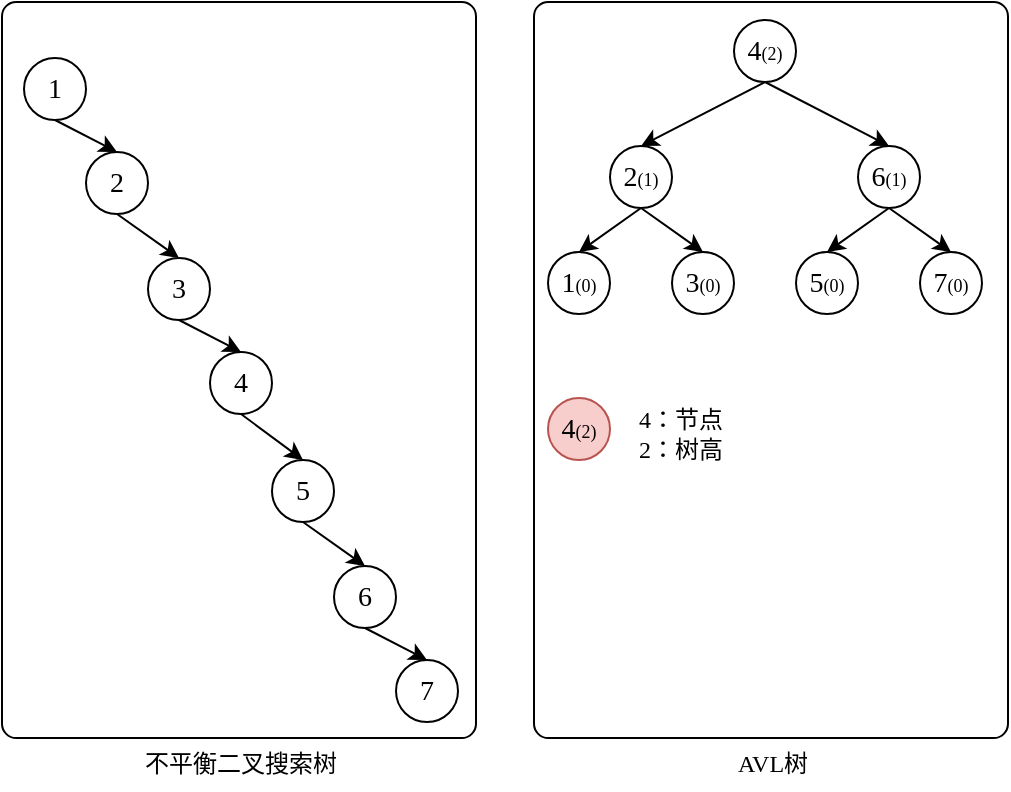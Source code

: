 <mxfile version="20.2.8" type="device" pages="4"><diagram id="3UuTsGM-mZ0_6np_uZLw" name="AVL-01"><mxGraphModel dx="1186" dy="737" grid="0" gridSize="10" guides="1" tooltips="1" connect="1" arrows="1" fold="1" page="1" pageScale="1" pageWidth="580" pageHeight="800" math="0" shadow="0"><root><mxCell id="0"/><mxCell id="1" parent="0"/><mxCell id="UVOY21L3YzqGDB1P_RDO-34" value="" style="rounded=1;whiteSpace=wrap;html=1;fontFamily=Comic Sans MS;fontSize=14;fillColor=default;arcSize=3;" parent="1" vertex="1"><mxGeometry x="305" y="70" width="237" height="368" as="geometry"/></mxCell><mxCell id="UVOY21L3YzqGDB1P_RDO-33" value="" style="rounded=1;whiteSpace=wrap;html=1;fontFamily=Comic Sans MS;fontSize=14;fillColor=default;arcSize=3;" parent="1" vertex="1"><mxGeometry x="39" y="70" width="237" height="368" as="geometry"/></mxCell><mxCell id="UVOY21L3YzqGDB1P_RDO-13" style="rounded=0;orthogonalLoop=1;jettySize=auto;html=1;exitX=0.5;exitY=1;exitDx=0;exitDy=0;entryX=0.5;entryY=0;entryDx=0;entryDy=0;fontFamily=Comic Sans MS;fontSize=14;" parent="1" source="GGPE-uAxYAml4VWhNT8g-1" target="UVOY21L3YzqGDB1P_RDO-6" edge="1"><mxGeometry relative="1" as="geometry"/></mxCell><mxCell id="GGPE-uAxYAml4VWhNT8g-1" value="&lt;font style=&quot;font-size: 14px;&quot; face=&quot;Comic Sans MS&quot;&gt;1&lt;/font&gt;" style="ellipse;whiteSpace=wrap;html=1;aspect=fixed;" parent="1" vertex="1"><mxGeometry x="50" y="98" width="31" height="31" as="geometry"/></mxCell><mxCell id="UVOY21L3YzqGDB1P_RDO-14" style="edgeStyle=none;rounded=0;orthogonalLoop=1;jettySize=auto;html=1;exitX=0.5;exitY=1;exitDx=0;exitDy=0;entryX=0.5;entryY=0;entryDx=0;entryDy=0;fontFamily=Comic Sans MS;fontSize=14;" parent="1" source="UVOY21L3YzqGDB1P_RDO-6" target="UVOY21L3YzqGDB1P_RDO-7" edge="1"><mxGeometry relative="1" as="geometry"/></mxCell><mxCell id="UVOY21L3YzqGDB1P_RDO-6" value="&lt;font style=&quot;font-size: 14px;&quot; face=&quot;Comic Sans MS&quot;&gt;2&lt;/font&gt;" style="ellipse;whiteSpace=wrap;html=1;aspect=fixed;" parent="1" vertex="1"><mxGeometry x="81" y="145" width="31" height="31" as="geometry"/></mxCell><mxCell id="UVOY21L3YzqGDB1P_RDO-15" style="edgeStyle=none;rounded=0;orthogonalLoop=1;jettySize=auto;html=1;exitX=0.5;exitY=1;exitDx=0;exitDy=0;entryX=0.5;entryY=0;entryDx=0;entryDy=0;fontFamily=Comic Sans MS;fontSize=14;" parent="1" source="UVOY21L3YzqGDB1P_RDO-7" target="UVOY21L3YzqGDB1P_RDO-8" edge="1"><mxGeometry relative="1" as="geometry"/></mxCell><mxCell id="UVOY21L3YzqGDB1P_RDO-7" value="&lt;font style=&quot;font-size: 14px;&quot; face=&quot;Comic Sans MS&quot;&gt;3&lt;/font&gt;" style="ellipse;whiteSpace=wrap;html=1;aspect=fixed;" parent="1" vertex="1"><mxGeometry x="112" y="198" width="31" height="31" as="geometry"/></mxCell><mxCell id="UVOY21L3YzqGDB1P_RDO-16" style="edgeStyle=none;rounded=0;orthogonalLoop=1;jettySize=auto;html=1;exitX=0.5;exitY=1;exitDx=0;exitDy=0;entryX=0.5;entryY=0;entryDx=0;entryDy=0;fontFamily=Comic Sans MS;fontSize=14;" parent="1" source="UVOY21L3YzqGDB1P_RDO-8" target="UVOY21L3YzqGDB1P_RDO-9" edge="1"><mxGeometry relative="1" as="geometry"/></mxCell><mxCell id="UVOY21L3YzqGDB1P_RDO-8" value="&lt;font style=&quot;font-size: 14px;&quot; face=&quot;Comic Sans MS&quot;&gt;4&lt;/font&gt;" style="ellipse;whiteSpace=wrap;html=1;aspect=fixed;" parent="1" vertex="1"><mxGeometry x="143" y="245" width="31" height="31" as="geometry"/></mxCell><mxCell id="UVOY21L3YzqGDB1P_RDO-17" style="edgeStyle=none;rounded=0;orthogonalLoop=1;jettySize=auto;html=1;exitX=0.5;exitY=1;exitDx=0;exitDy=0;entryX=0.5;entryY=0;entryDx=0;entryDy=0;fontFamily=Comic Sans MS;fontSize=14;" parent="1" source="UVOY21L3YzqGDB1P_RDO-9" target="UVOY21L3YzqGDB1P_RDO-10" edge="1"><mxGeometry relative="1" as="geometry"/></mxCell><mxCell id="UVOY21L3YzqGDB1P_RDO-9" value="&lt;font style=&quot;font-size: 14px;&quot; face=&quot;Comic Sans MS&quot;&gt;5&lt;/font&gt;" style="ellipse;whiteSpace=wrap;html=1;aspect=fixed;" parent="1" vertex="1"><mxGeometry x="174" y="299" width="31" height="31" as="geometry"/></mxCell><mxCell id="UVOY21L3YzqGDB1P_RDO-18" style="edgeStyle=none;rounded=0;orthogonalLoop=1;jettySize=auto;html=1;exitX=0.5;exitY=1;exitDx=0;exitDy=0;entryX=0.5;entryY=0;entryDx=0;entryDy=0;fontFamily=Comic Sans MS;fontSize=14;" parent="1" source="UVOY21L3YzqGDB1P_RDO-10" target="UVOY21L3YzqGDB1P_RDO-11" edge="1"><mxGeometry relative="1" as="geometry"/></mxCell><mxCell id="UVOY21L3YzqGDB1P_RDO-10" value="&lt;font style=&quot;font-size: 14px;&quot; face=&quot;Comic Sans MS&quot;&gt;6&lt;/font&gt;" style="ellipse;whiteSpace=wrap;html=1;aspect=fixed;" parent="1" vertex="1"><mxGeometry x="205" y="352" width="31" height="31" as="geometry"/></mxCell><mxCell id="UVOY21L3YzqGDB1P_RDO-11" value="&lt;font style=&quot;font-size: 14px;&quot; face=&quot;Comic Sans MS&quot;&gt;7&lt;/font&gt;" style="ellipse;whiteSpace=wrap;html=1;aspect=fixed;" parent="1" vertex="1"><mxGeometry x="236" y="399" width="31" height="31" as="geometry"/></mxCell><mxCell id="UVOY21L3YzqGDB1P_RDO-27" style="edgeStyle=none;rounded=0;orthogonalLoop=1;jettySize=auto;html=1;exitX=0.5;exitY=1;exitDx=0;exitDy=0;entryX=0.5;entryY=0;entryDx=0;entryDy=0;fontFamily=Comic Sans MS;fontSize=14;" parent="1" source="UVOY21L3YzqGDB1P_RDO-19" target="UVOY21L3YzqGDB1P_RDO-20" edge="1"><mxGeometry relative="1" as="geometry"/></mxCell><mxCell id="UVOY21L3YzqGDB1P_RDO-28" style="edgeStyle=none;rounded=0;orthogonalLoop=1;jettySize=auto;html=1;exitX=0.5;exitY=1;exitDx=0;exitDy=0;entryX=0.5;entryY=0;entryDx=0;entryDy=0;fontFamily=Comic Sans MS;fontSize=14;" parent="1" source="UVOY21L3YzqGDB1P_RDO-19" target="UVOY21L3YzqGDB1P_RDO-24" edge="1"><mxGeometry relative="1" as="geometry"/></mxCell><mxCell id="UVOY21L3YzqGDB1P_RDO-19" value="&lt;font style=&quot;font-size: 14px;&quot; face=&quot;Comic Sans MS&quot;&gt;4&lt;/font&gt;&lt;font style=&quot;font-size: 9px;&quot; face=&quot;Comic Sans MS&quot;&gt;(2)&lt;/font&gt;" style="ellipse;whiteSpace=wrap;html=1;aspect=fixed;" parent="1" vertex="1"><mxGeometry x="405" y="79" width="31" height="31" as="geometry"/></mxCell><mxCell id="UVOY21L3YzqGDB1P_RDO-29" style="edgeStyle=none;rounded=0;orthogonalLoop=1;jettySize=auto;html=1;exitX=0.5;exitY=1;exitDx=0;exitDy=0;entryX=0.5;entryY=0;entryDx=0;entryDy=0;fontFamily=Comic Sans MS;fontSize=14;" parent="1" source="UVOY21L3YzqGDB1P_RDO-20" target="UVOY21L3YzqGDB1P_RDO-22" edge="1"><mxGeometry relative="1" as="geometry"/></mxCell><mxCell id="UVOY21L3YzqGDB1P_RDO-30" style="edgeStyle=none;rounded=0;orthogonalLoop=1;jettySize=auto;html=1;exitX=0.5;exitY=1;exitDx=0;exitDy=0;entryX=0.5;entryY=0;entryDx=0;entryDy=0;fontFamily=Comic Sans MS;fontSize=14;" parent="1" source="UVOY21L3YzqGDB1P_RDO-20" target="UVOY21L3YzqGDB1P_RDO-23" edge="1"><mxGeometry relative="1" as="geometry"/></mxCell><mxCell id="UVOY21L3YzqGDB1P_RDO-20" value="&lt;font style=&quot;font-size: 14px;&quot; face=&quot;Comic Sans MS&quot;&gt;2&lt;/font&gt;&lt;span style=&quot;font-family: &amp;quot;Comic Sans MS&amp;quot;; font-size: 9px;&quot;&gt;(1)&lt;/span&gt;" style="ellipse;whiteSpace=wrap;html=1;aspect=fixed;" parent="1" vertex="1"><mxGeometry x="343" y="142" width="31" height="31" as="geometry"/></mxCell><mxCell id="UVOY21L3YzqGDB1P_RDO-22" value="&lt;font style=&quot;font-size: 14px;&quot; face=&quot;Comic Sans MS&quot;&gt;1&lt;/font&gt;&lt;span style=&quot;font-family: &amp;quot;Comic Sans MS&amp;quot;; font-size: 9px;&quot;&gt;(0)&lt;/span&gt;" style="ellipse;whiteSpace=wrap;html=1;aspect=fixed;" parent="1" vertex="1"><mxGeometry x="312" y="195" width="31" height="31" as="geometry"/></mxCell><mxCell id="UVOY21L3YzqGDB1P_RDO-23" value="&lt;font style=&quot;font-size: 14px;&quot; face=&quot;Comic Sans MS&quot;&gt;3&lt;/font&gt;&lt;span style=&quot;font-family: &amp;quot;Comic Sans MS&amp;quot;; font-size: 9px;&quot;&gt;(0)&lt;/span&gt;" style="ellipse;whiteSpace=wrap;html=1;aspect=fixed;" parent="1" vertex="1"><mxGeometry x="374" y="195" width="31" height="31" as="geometry"/></mxCell><mxCell id="UVOY21L3YzqGDB1P_RDO-31" style="edgeStyle=none;rounded=0;orthogonalLoop=1;jettySize=auto;html=1;exitX=0.5;exitY=1;exitDx=0;exitDy=0;entryX=0.5;entryY=0;entryDx=0;entryDy=0;fontFamily=Comic Sans MS;fontSize=14;" parent="1" source="UVOY21L3YzqGDB1P_RDO-24" target="UVOY21L3YzqGDB1P_RDO-25" edge="1"><mxGeometry relative="1" as="geometry"/></mxCell><mxCell id="UVOY21L3YzqGDB1P_RDO-32" style="edgeStyle=none;rounded=0;orthogonalLoop=1;jettySize=auto;html=1;exitX=0.5;exitY=1;exitDx=0;exitDy=0;entryX=0.5;entryY=0;entryDx=0;entryDy=0;fontFamily=Comic Sans MS;fontSize=14;" parent="1" source="UVOY21L3YzqGDB1P_RDO-24" target="UVOY21L3YzqGDB1P_RDO-26" edge="1"><mxGeometry relative="1" as="geometry"/></mxCell><mxCell id="UVOY21L3YzqGDB1P_RDO-24" value="&lt;font style=&quot;font-size: 14px;&quot; face=&quot;Comic Sans MS&quot;&gt;6&lt;/font&gt;&lt;span style=&quot;font-family: &amp;quot;Comic Sans MS&amp;quot;; font-size: 9px;&quot;&gt;(1)&lt;/span&gt;" style="ellipse;whiteSpace=wrap;html=1;aspect=fixed;" parent="1" vertex="1"><mxGeometry x="467" y="142" width="31" height="31" as="geometry"/></mxCell><mxCell id="UVOY21L3YzqGDB1P_RDO-25" value="&lt;font style=&quot;font-size: 14px;&quot; face=&quot;Comic Sans MS&quot;&gt;5&lt;/font&gt;&lt;span style=&quot;font-family: &amp;quot;Comic Sans MS&amp;quot;; font-size: 9px;&quot;&gt;(0)&lt;/span&gt;" style="ellipse;whiteSpace=wrap;html=1;aspect=fixed;" parent="1" vertex="1"><mxGeometry x="436" y="195" width="31" height="31" as="geometry"/></mxCell><mxCell id="UVOY21L3YzqGDB1P_RDO-26" value="&lt;font style=&quot;font-size: 14px;&quot; face=&quot;Comic Sans MS&quot;&gt;7&lt;/font&gt;&lt;span style=&quot;font-family: &amp;quot;Comic Sans MS&amp;quot;; font-size: 9px;&quot;&gt;(0)&lt;/span&gt;" style="ellipse;whiteSpace=wrap;html=1;aspect=fixed;" parent="1" vertex="1"><mxGeometry x="498" y="195" width="31" height="31" as="geometry"/></mxCell><mxCell id="UVOY21L3YzqGDB1P_RDO-36" value="&lt;font style=&quot;font-size: 14px;&quot; face=&quot;Comic Sans MS&quot;&gt;4&lt;/font&gt;&lt;font style=&quot;font-size: 9px;&quot; face=&quot;Comic Sans MS&quot;&gt;(2)&lt;/font&gt;" style="ellipse;whiteSpace=wrap;html=1;aspect=fixed;fillColor=#f8cecc;strokeColor=#b85450;" parent="1" vertex="1"><mxGeometry x="312" y="268" width="31" height="31" as="geometry"/></mxCell><mxCell id="UVOY21L3YzqGDB1P_RDO-38" value="4：节点&lt;br&gt;2：树高" style="text;html=1;align=center;verticalAlign=middle;resizable=0;points=[];autosize=1;strokeColor=none;fillColor=none;fontSize=12;fontFamily=Comic Sans MS;" parent="1" vertex="1"><mxGeometry x="347" y="265" width="61" height="41" as="geometry"/></mxCell><mxCell id="UVOY21L3YzqGDB1P_RDO-39" value="不平衡二叉搜索树" style="text;html=1;align=center;verticalAlign=middle;resizable=0;points=[];autosize=1;strokeColor=none;fillColor=none;fontSize=12;fontFamily=Comic Sans MS;" parent="1" vertex="1"><mxGeometry x="100.5" y="438" width="114" height="26" as="geometry"/></mxCell><mxCell id="UVOY21L3YzqGDB1P_RDO-40" value="AVL树" style="text;html=1;align=center;verticalAlign=middle;resizable=0;points=[];autosize=1;strokeColor=none;fillColor=none;fontSize=12;fontFamily=Comic Sans MS;" parent="1" vertex="1"><mxGeometry x="397" y="438" width="53" height="26" as="geometry"/></mxCell></root></mxGraphModel></diagram><diagram id="KRipUG2LQFzKHmDpYYvn" name="AVL-02（左旋&amp;右旋）"><mxGraphModel dx="1586" dy="737" grid="0" gridSize="10" guides="1" tooltips="1" connect="1" arrows="1" fold="1" page="0" pageScale="1" pageWidth="580" pageHeight="800" math="0" shadow="0"><root><mxCell id="0"/><mxCell id="1" parent="0"/><mxCell id="Ai5rWmkXtrIQgZQ4IKvB-139" value="" style="rounded=1;whiteSpace=wrap;html=1;fontSize=9;fillColor=none;arcSize=0;" parent="1" vertex="1"><mxGeometry x="599" y="63" width="237" height="280" as="geometry"/></mxCell><mxCell id="Ai5rWmkXtrIQgZQ4IKvB-98" value="" style="rounded=1;whiteSpace=wrap;html=1;fontSize=9;fillColor=none;arcSize=0;" parent="1" vertex="1"><mxGeometry x="226" y="63" width="302" height="280" as="geometry"/></mxCell><mxCell id="Ai5rWmkXtrIQgZQ4IKvB-64" value="" style="rounded=1;whiteSpace=wrap;html=1;fontSize=9;fillColor=none;arcSize=0;" parent="1" vertex="1"><mxGeometry x="-11" y="63" width="237" height="280" as="geometry"/></mxCell><mxCell id="Ai5rWmkXtrIQgZQ4IKvB-110" value="" style="rounded=1;whiteSpace=wrap;html=1;fontSize=9;fillColor=none;arcSize=0;" parent="1" vertex="1"><mxGeometry x="-11" y="417" width="539" height="280" as="geometry"/></mxCell><mxCell id="Ai5rWmkXtrIQgZQ4IKvB-129" value="" style="rounded=1;whiteSpace=wrap;html=1;fontSize=9;fillColor=none;arcSize=0;" parent="1" vertex="1"><mxGeometry x="-11" y="767" width="539" height="280" as="geometry"/></mxCell><mxCell id="Ai5rWmkXtrIQgZQ4IKvB-1" style="rounded=0;orthogonalLoop=1;jettySize=auto;html=1;exitX=0.5;exitY=1;exitDx=0;exitDy=0;fontFamily=Comic Sans MS;entryX=0.5;entryY=0;entryDx=0;entryDy=0;" parent="1" source="Ai5rWmkXtrIQgZQ4IKvB-3" target="Ai5rWmkXtrIQgZQ4IKvB-6" edge="1"><mxGeometry relative="1" as="geometry"/></mxCell><mxCell id="Ai5rWmkXtrIQgZQ4IKvB-2" style="edgeStyle=none;rounded=0;orthogonalLoop=1;jettySize=auto;html=1;exitX=0.5;exitY=1;exitDx=0;exitDy=0;fontFamily=Comic Sans MS;entryX=0.5;entryY=0;entryDx=0;entryDy=0;" parent="1" source="Ai5rWmkXtrIQgZQ4IKvB-3" target="Ai5rWmkXtrIQgZQ4IKvB-9" edge="1"><mxGeometry relative="1" as="geometry"/></mxCell><mxCell id="Ai5rWmkXtrIQgZQ4IKvB-3" value="&lt;font face=&quot;Comic Sans MS&quot;&gt;2&lt;font style=&quot;font-size: 9px;&quot;&gt;(3)&lt;/font&gt;&lt;/font&gt;" style="ellipse;whiteSpace=wrap;html=1;aspect=fixed;" parent="1" vertex="1"><mxGeometry x="54" y="85" width="33" height="33" as="geometry"/></mxCell><mxCell id="Ai5rWmkXtrIQgZQ4IKvB-6" value="&lt;font face=&quot;Comic Sans MS&quot;&gt;1&lt;font style=&quot;font-size: 9px;&quot;&gt;(0)&lt;/font&gt;&lt;/font&gt;" style="ellipse;whiteSpace=wrap;html=1;aspect=fixed;" parent="1" vertex="1"><mxGeometry x="-1" y="159" width="33" height="33" as="geometry"/></mxCell><mxCell id="Ai5rWmkXtrIQgZQ4IKvB-8" style="edgeStyle=none;rounded=0;orthogonalLoop=1;jettySize=auto;html=1;exitX=0.5;exitY=1;exitDx=0;exitDy=0;entryX=0.5;entryY=0;entryDx=0;entryDy=0;fontFamily=Comic Sans MS;" parent="1" source="Ai5rWmkXtrIQgZQ4IKvB-9" target="Ai5rWmkXtrIQgZQ4IKvB-16" edge="1"><mxGeometry relative="1" as="geometry"/></mxCell><mxCell id="Ai5rWmkXtrIQgZQ4IKvB-9" value="&lt;font face=&quot;Comic Sans MS&quot;&gt;4&lt;font style=&quot;font-size: 9px;&quot;&gt;(2)&lt;/font&gt;&lt;/font&gt;" style="ellipse;whiteSpace=wrap;html=1;aspect=fixed;fillColor=#d80073;fontColor=#ffffff;strokeColor=#A50040;" parent="1" vertex="1"><mxGeometry x="115" y="159" width="33" height="33" as="geometry"/></mxCell><mxCell id="Ai5rWmkXtrIQgZQ4IKvB-13" value="&lt;font face=&quot;Comic Sans MS&quot;&gt;6&lt;font style=&quot;font-size: 9px;&quot;&gt;(0)&lt;/font&gt;&lt;/font&gt;" style="ellipse;whiteSpace=wrap;html=1;aspect=fixed;" parent="1" vertex="1"><mxGeometry x="181" y="292" width="33" height="33" as="geometry"/></mxCell><mxCell id="Ai5rWmkXtrIQgZQ4IKvB-20" style="rounded=0;orthogonalLoop=1;jettySize=auto;html=1;exitX=0.5;exitY=1;exitDx=0;exitDy=0;entryX=0.5;entryY=0;entryDx=0;entryDy=0;" parent="1" source="Ai5rWmkXtrIQgZQ4IKvB-16" target="Ai5rWmkXtrIQgZQ4IKvB-13" edge="1"><mxGeometry relative="1" as="geometry"/></mxCell><mxCell id="Ai5rWmkXtrIQgZQ4IKvB-16" value="&lt;font face=&quot;Comic Sans MS&quot;&gt;5&lt;font style=&quot;font-size: 9px;&quot;&gt;(1)&lt;/font&gt;&lt;/font&gt;" style="ellipse;whiteSpace=wrap;html=1;aspect=fixed;" parent="1" vertex="1"><mxGeometry x="148" y="221" width="33" height="33" as="geometry"/></mxCell><mxCell id="Ai5rWmkXtrIQgZQ4IKvB-53" style="rounded=0;orthogonalLoop=1;jettySize=auto;html=1;exitX=0.5;exitY=1;exitDx=0;exitDy=0;fontFamily=Comic Sans MS;entryX=0.5;entryY=0;entryDx=0;entryDy=0;" parent="1" source="Ai5rWmkXtrIQgZQ4IKvB-55" target="Ai5rWmkXtrIQgZQ4IKvB-56" edge="1"><mxGeometry relative="1" as="geometry"/></mxCell><mxCell id="Ai5rWmkXtrIQgZQ4IKvB-54" style="edgeStyle=none;rounded=0;orthogonalLoop=1;jettySize=auto;html=1;exitX=0.5;exitY=1;exitDx=0;exitDy=0;fontFamily=Comic Sans MS;entryX=0.5;entryY=0;entryDx=0;entryDy=0;" parent="1" source="Ai5rWmkXtrIQgZQ4IKvB-55" target="Ai5rWmkXtrIQgZQ4IKvB-59" edge="1"><mxGeometry relative="1" as="geometry"/></mxCell><mxCell id="Ai5rWmkXtrIQgZQ4IKvB-55" value="&lt;font face=&quot;Comic Sans MS&quot;&gt;2&lt;font style=&quot;font-size: 9px;&quot;&gt;(3)&lt;/font&gt;&lt;/font&gt;" style="ellipse;whiteSpace=wrap;html=1;aspect=fixed;" parent="1" vertex="1"><mxGeometry x="295" y="85" width="33" height="33" as="geometry"/></mxCell><mxCell id="Ai5rWmkXtrIQgZQ4IKvB-56" value="&lt;font face=&quot;Comic Sans MS&quot;&gt;1&lt;font style=&quot;font-size: 9px;&quot;&gt;(0)&lt;/font&gt;&lt;/font&gt;" style="ellipse;whiteSpace=wrap;html=1;aspect=fixed;" parent="1" vertex="1"><mxGeometry x="240" y="159" width="33" height="33" as="geometry"/></mxCell><mxCell id="Ai5rWmkXtrIQgZQ4IKvB-57" style="edgeStyle=none;rounded=0;orthogonalLoop=1;jettySize=auto;html=1;exitX=0.5;exitY=1;exitDx=0;exitDy=0;entryX=0.5;entryY=0;entryDx=0;entryDy=0;fontFamily=Comic Sans MS;dashed=1;" parent="1" source="Ai5rWmkXtrIQgZQ4IKvB-55" target="Ai5rWmkXtrIQgZQ4IKvB-62" edge="1"><mxGeometry relative="1" as="geometry"/></mxCell><mxCell id="Ai5rWmkXtrIQgZQ4IKvB-59" value="&lt;font face=&quot;Comic Sans MS&quot;&gt;4&lt;font style=&quot;font-size: 9px;&quot;&gt;(2)&lt;/font&gt;&lt;/font&gt;" style="ellipse;whiteSpace=wrap;html=1;aspect=fixed;fillColor=#d80073;fontColor=#ffffff;strokeColor=#A50040;" parent="1" vertex="1"><mxGeometry x="356" y="159" width="33" height="33" as="geometry"/></mxCell><mxCell id="Ai5rWmkXtrIQgZQ4IKvB-60" value="&lt;font face=&quot;Comic Sans MS&quot;&gt;6&lt;font style=&quot;font-size: 9px;&quot;&gt;(0)&lt;/font&gt;&lt;/font&gt;" style="ellipse;whiteSpace=wrap;html=1;aspect=fixed;" parent="1" vertex="1"><mxGeometry x="486" y="232" width="33" height="33" as="geometry"/></mxCell><mxCell id="Ai5rWmkXtrIQgZQ4IKvB-61" style="rounded=0;orthogonalLoop=1;jettySize=auto;html=1;exitX=0.5;exitY=1;exitDx=0;exitDy=0;entryX=0.5;entryY=0;entryDx=0;entryDy=0;" parent="1" source="Ai5rWmkXtrIQgZQ4IKvB-62" target="Ai5rWmkXtrIQgZQ4IKvB-60" edge="1"><mxGeometry relative="1" as="geometry"/></mxCell><mxCell id="Ai5rWmkXtrIQgZQ4IKvB-62" value="&lt;font face=&quot;Comic Sans MS&quot;&gt;5&lt;font style=&quot;font-size: 9px;&quot;&gt;(1)&lt;/font&gt;&lt;/font&gt;" style="ellipse;whiteSpace=wrap;html=1;aspect=fixed;fillColor=#f0a30a;fontColor=#000000;strokeColor=#BD7000;" parent="1" vertex="1"><mxGeometry x="453" y="161" width="33" height="33" as="geometry"/></mxCell><mxCell id="Ai5rWmkXtrIQgZQ4IKvB-66" style="rounded=0;orthogonalLoop=1;jettySize=auto;html=1;exitX=0.5;exitY=1;exitDx=0;exitDy=0;fontFamily=Comic Sans MS;entryX=0.5;entryY=0;entryDx=0;entryDy=0;" parent="1" source="Ai5rWmkXtrIQgZQ4IKvB-68" target="Ai5rWmkXtrIQgZQ4IKvB-69" edge="1"><mxGeometry relative="1" as="geometry"/></mxCell><mxCell id="Ai5rWmkXtrIQgZQ4IKvB-67" style="edgeStyle=none;rounded=0;orthogonalLoop=1;jettySize=auto;html=1;exitX=0.5;exitY=1;exitDx=0;exitDy=0;fontFamily=Comic Sans MS;entryX=0.5;entryY=0;entryDx=0;entryDy=0;dashed=1;" parent="1" source="Ai5rWmkXtrIQgZQ4IKvB-68" target="Ai5rWmkXtrIQgZQ4IKvB-71" edge="1"><mxGeometry relative="1" as="geometry"/></mxCell><mxCell id="Ai5rWmkXtrIQgZQ4IKvB-68" value="&lt;font face=&quot;Comic Sans MS&quot;&gt;2&lt;font style=&quot;font-size: 9px;&quot;&gt;(3)&lt;/font&gt;&lt;/font&gt;" style="ellipse;whiteSpace=wrap;html=1;aspect=fixed;" parent="1" vertex="1"><mxGeometry x="53.5" y="457" width="33" height="33" as="geometry"/></mxCell><mxCell id="Ai5rWmkXtrIQgZQ4IKvB-69" value="&lt;font face=&quot;Comic Sans MS&quot;&gt;1&lt;font style=&quot;font-size: 9px;&quot;&gt;(0)&lt;/font&gt;&lt;/font&gt;" style="ellipse;whiteSpace=wrap;html=1;aspect=fixed;" parent="1" vertex="1"><mxGeometry x="-1.5" y="531" width="33" height="33" as="geometry"/></mxCell><mxCell id="Ai5rWmkXtrIQgZQ4IKvB-70" style="edgeStyle=none;rounded=0;orthogonalLoop=1;jettySize=auto;html=1;exitX=0.5;exitY=1;exitDx=0;exitDy=0;entryX=0.5;entryY=0;entryDx=0;entryDy=0;fontFamily=Comic Sans MS;dashed=1;" parent="1" source="Ai5rWmkXtrIQgZQ4IKvB-68" target="Ai5rWmkXtrIQgZQ4IKvB-74" edge="1"><mxGeometry relative="1" as="geometry"/></mxCell><mxCell id="Ai5rWmkXtrIQgZQ4IKvB-86" value="节点5的父节点2建立连接" style="edgeLabel;html=1;align=center;verticalAlign=middle;resizable=0;points=[];fontSize=9;" parent="Ai5rWmkXtrIQgZQ4IKvB-70" vertex="1" connectable="0"><mxGeometry x="-0.15" y="1" relative="1" as="geometry"><mxPoint as="offset"/></mxGeometry></mxCell><mxCell id="Ai5rWmkXtrIQgZQ4IKvB-71" value="&lt;font face=&quot;Comic Sans MS&quot;&gt;4&lt;font style=&quot;font-size: 9px;&quot;&gt;(2)&lt;/font&gt;&lt;/font&gt;" style="ellipse;whiteSpace=wrap;html=1;aspect=fixed;fillColor=#d80073;fontColor=#ffffff;strokeColor=#A50040;" parent="1" vertex="1"><mxGeometry x="123.5" y="604" width="33" height="33" as="geometry"/></mxCell><mxCell id="Ai5rWmkXtrIQgZQ4IKvB-72" value="&lt;font face=&quot;Comic Sans MS&quot;&gt;6&lt;font style=&quot;font-size: 9px;&quot;&gt;(0)&lt;/font&gt;&lt;/font&gt;" style="ellipse;whiteSpace=wrap;html=1;aspect=fixed;" parent="1" vertex="1"><mxGeometry x="244.5" y="604" width="33" height="33" as="geometry"/></mxCell><mxCell id="Ai5rWmkXtrIQgZQ4IKvB-73" style="rounded=0;orthogonalLoop=1;jettySize=auto;html=1;exitX=0.5;exitY=1;exitDx=0;exitDy=0;entryX=0.5;entryY=0;entryDx=0;entryDy=0;" parent="1" source="Ai5rWmkXtrIQgZQ4IKvB-74" target="Ai5rWmkXtrIQgZQ4IKvB-72" edge="1"><mxGeometry relative="1" as="geometry"/></mxCell><mxCell id="Ai5rWmkXtrIQgZQ4IKvB-75" style="edgeStyle=none;rounded=0;orthogonalLoop=1;jettySize=auto;html=1;exitX=0.5;exitY=1;exitDx=0;exitDy=0;entryX=0.5;entryY=0;entryDx=0;entryDy=0;fontSize=9;" parent="1" source="Ai5rWmkXtrIQgZQ4IKvB-74" target="Ai5rWmkXtrIQgZQ4IKvB-71" edge="1"><mxGeometry relative="1" as="geometry"/></mxCell><mxCell id="Ai5rWmkXtrIQgZQ4IKvB-74" value="&lt;font face=&quot;Comic Sans MS&quot;&gt;5&lt;font style=&quot;font-size: 9px;&quot;&gt;(1)&lt;/font&gt;&lt;/font&gt;" style="ellipse;whiteSpace=wrap;html=1;aspect=fixed;fillColor=#f0a30a;fontColor=#000000;strokeColor=#BD7000;" parent="1" vertex="1"><mxGeometry x="211.5" y="533" width="33" height="33" as="geometry"/></mxCell><mxCell id="Ai5rWmkXtrIQgZQ4IKvB-76" style="rounded=0;orthogonalLoop=1;jettySize=auto;html=1;exitX=0.5;exitY=1;exitDx=0;exitDy=0;fontFamily=Comic Sans MS;entryX=0.5;entryY=0;entryDx=0;entryDy=0;" parent="1" source="Ai5rWmkXtrIQgZQ4IKvB-78" target="Ai5rWmkXtrIQgZQ4IKvB-79" edge="1"><mxGeometry relative="1" as="geometry"/></mxCell><mxCell id="Ai5rWmkXtrIQgZQ4IKvB-78" value="&lt;font face=&quot;Comic Sans MS&quot;&gt;2&lt;font style=&quot;font-size: 9px;&quot;&gt;(3)&lt;/font&gt;&lt;/font&gt;" style="ellipse;whiteSpace=wrap;html=1;aspect=fixed;" parent="1" vertex="1"><mxGeometry x="66.5" y="815" width="33" height="33" as="geometry"/></mxCell><mxCell id="Ai5rWmkXtrIQgZQ4IKvB-79" value="&lt;font face=&quot;Comic Sans MS&quot;&gt;1&lt;font style=&quot;font-size: 9px;&quot;&gt;(0)&lt;/font&gt;&lt;/font&gt;" style="ellipse;whiteSpace=wrap;html=1;aspect=fixed;" parent="1" vertex="1"><mxGeometry x="11.5" y="889" width="33" height="33" as="geometry"/></mxCell><mxCell id="Ai5rWmkXtrIQgZQ4IKvB-80" style="edgeStyle=none;rounded=0;orthogonalLoop=1;jettySize=auto;html=1;exitX=0.5;exitY=1;exitDx=0;exitDy=0;entryX=0.5;entryY=0;entryDx=0;entryDy=0;fontFamily=Comic Sans MS;dashed=1;" parent="1" source="Ai5rWmkXtrIQgZQ4IKvB-78" target="Ai5rWmkXtrIQgZQ4IKvB-85" edge="1"><mxGeometry relative="1" as="geometry"/></mxCell><mxCell id="Ai5rWmkXtrIQgZQ4IKvB-135" value="&lt;font style=&quot;font-size: 9px;&quot;&gt;此时只建立了5 -&amp;gt; 2的关系&lt;/font&gt;" style="edgeLabel;html=1;align=center;verticalAlign=middle;resizable=0;points=[];fontSize=12;fontFamily=Comic Sans MS;fontColor=#000000;" parent="Ai5rWmkXtrIQgZQ4IKvB-80" vertex="1" connectable="0"><mxGeometry x="-0.079" y="-1" relative="1" as="geometry"><mxPoint as="offset"/></mxGeometry></mxCell><mxCell id="Ai5rWmkXtrIQgZQ4IKvB-81" value="&lt;font face=&quot;Comic Sans MS&quot;&gt;4&lt;font style=&quot;font-size: 9px;&quot;&gt;(2)&lt;/font&gt;&lt;/font&gt;" style="ellipse;whiteSpace=wrap;html=1;aspect=fixed;fillColor=#d80073;fontColor=#ffffff;strokeColor=#A50040;" parent="1" vertex="1"><mxGeometry x="80.5" y="960" width="33" height="33" as="geometry"/></mxCell><mxCell id="Ai5rWmkXtrIQgZQ4IKvB-82" value="&lt;font face=&quot;Comic Sans MS&quot;&gt;6&lt;font style=&quot;font-size: 9px;&quot;&gt;(0)&lt;/font&gt;&lt;/font&gt;" style="ellipse;whiteSpace=wrap;html=1;aspect=fixed;" parent="1" vertex="1"><mxGeometry x="201.5" y="960" width="33" height="33" as="geometry"/></mxCell><mxCell id="Ai5rWmkXtrIQgZQ4IKvB-83" style="rounded=0;orthogonalLoop=1;jettySize=auto;html=1;exitX=0.5;exitY=1;exitDx=0;exitDy=0;entryX=0.5;entryY=0;entryDx=0;entryDy=0;" parent="1" source="Ai5rWmkXtrIQgZQ4IKvB-85" target="Ai5rWmkXtrIQgZQ4IKvB-82" edge="1"><mxGeometry relative="1" as="geometry"/></mxCell><mxCell id="Ai5rWmkXtrIQgZQ4IKvB-84" style="edgeStyle=none;rounded=0;orthogonalLoop=1;jettySize=auto;html=1;exitX=0.5;exitY=1;exitDx=0;exitDy=0;entryX=0.5;entryY=0;entryDx=0;entryDy=0;fontSize=9;" parent="1" source="Ai5rWmkXtrIQgZQ4IKvB-85" target="Ai5rWmkXtrIQgZQ4IKvB-81" edge="1"><mxGeometry relative="1" as="geometry"/></mxCell><mxCell id="Ai5rWmkXtrIQgZQ4IKvB-85" value="&lt;font face=&quot;Comic Sans MS&quot;&gt;5&lt;font style=&quot;font-size: 9px;&quot;&gt;(1)&lt;/font&gt;&lt;/font&gt;" style="ellipse;whiteSpace=wrap;html=1;aspect=fixed;fillColor=#f0a30a;fontColor=#000000;strokeColor=#BD7000;" parent="1" vertex="1"><mxGeometry x="168.5" y="889" width="33" height="33" as="geometry"/></mxCell><mxCell id="Ai5rWmkXtrIQgZQ4IKvB-88" style="rounded=0;orthogonalLoop=1;jettySize=auto;html=1;exitX=0.5;exitY=1;exitDx=0;exitDy=0;fontFamily=Comic Sans MS;entryX=0.5;entryY=0;entryDx=0;entryDy=0;" parent="1" source="Ai5rWmkXtrIQgZQ4IKvB-89" target="Ai5rWmkXtrIQgZQ4IKvB-90" edge="1"><mxGeometry relative="1" as="geometry"/></mxCell><mxCell id="Ai5rWmkXtrIQgZQ4IKvB-89" value="&lt;font face=&quot;Comic Sans MS&quot;&gt;2&lt;font style=&quot;font-size: 9px;&quot;&gt;(3)&lt;/font&gt;&lt;/font&gt;" style="ellipse;whiteSpace=wrap;html=1;aspect=fixed;" parent="1" vertex="1"><mxGeometry x="328.5" y="815" width="33" height="33" as="geometry"/></mxCell><mxCell id="Ai5rWmkXtrIQgZQ4IKvB-90" value="&lt;font face=&quot;Comic Sans MS&quot;&gt;1&lt;font style=&quot;font-size: 9px;&quot;&gt;(0)&lt;/font&gt;&lt;/font&gt;" style="ellipse;whiteSpace=wrap;html=1;aspect=fixed;" parent="1" vertex="1"><mxGeometry x="273.5" y="889" width="33" height="33" as="geometry"/></mxCell><mxCell id="Ai5rWmkXtrIQgZQ4IKvB-91" style="edgeStyle=none;rounded=0;orthogonalLoop=1;jettySize=auto;html=1;exitX=0.5;exitY=1;exitDx=0;exitDy=0;entryX=0.5;entryY=0;entryDx=0;entryDy=0;fontFamily=Comic Sans MS;" parent="1" source="Ai5rWmkXtrIQgZQ4IKvB-89" target="Ai5rWmkXtrIQgZQ4IKvB-96" edge="1"><mxGeometry relative="1" as="geometry"/></mxCell><mxCell id="Ai5rWmkXtrIQgZQ4IKvB-97" value="节点2的右子节点5建立连接" style="edgeLabel;html=1;align=center;verticalAlign=middle;resizable=0;points=[];fontSize=9;" parent="Ai5rWmkXtrIQgZQ4IKvB-91" vertex="1" connectable="0"><mxGeometry x="-0.093" y="-1" relative="1" as="geometry"><mxPoint as="offset"/></mxGeometry></mxCell><mxCell id="Ai5rWmkXtrIQgZQ4IKvB-92" value="&lt;font face=&quot;Comic Sans MS&quot;&gt;4&lt;font style=&quot;font-size: 9px;&quot;&gt;(2)&lt;/font&gt;&lt;/font&gt;" style="ellipse;whiteSpace=wrap;html=1;aspect=fixed;fillColor=#d80073;fontColor=#ffffff;strokeColor=#A50040;" parent="1" vertex="1"><mxGeometry x="343.25" y="960" width="33" height="33" as="geometry"/></mxCell><mxCell id="Ai5rWmkXtrIQgZQ4IKvB-93" value="&lt;font face=&quot;Comic Sans MS&quot;&gt;6&lt;font style=&quot;font-size: 9px;&quot;&gt;(0)&lt;/font&gt;&lt;/font&gt;" style="ellipse;whiteSpace=wrap;html=1;aspect=fixed;" parent="1" vertex="1"><mxGeometry x="464.25" y="960" width="33" height="33" as="geometry"/></mxCell><mxCell id="Ai5rWmkXtrIQgZQ4IKvB-94" style="rounded=0;orthogonalLoop=1;jettySize=auto;html=1;exitX=0.5;exitY=1;exitDx=0;exitDy=0;entryX=0.5;entryY=0;entryDx=0;entryDy=0;" parent="1" source="Ai5rWmkXtrIQgZQ4IKvB-96" target="Ai5rWmkXtrIQgZQ4IKvB-93" edge="1"><mxGeometry relative="1" as="geometry"/></mxCell><mxCell id="Ai5rWmkXtrIQgZQ4IKvB-95" style="edgeStyle=none;rounded=0;orthogonalLoop=1;jettySize=auto;html=1;exitX=0.5;exitY=1;exitDx=0;exitDy=0;entryX=0.5;entryY=0;entryDx=0;entryDy=0;fontSize=9;" parent="1" source="Ai5rWmkXtrIQgZQ4IKvB-96" target="Ai5rWmkXtrIQgZQ4IKvB-92" edge="1"><mxGeometry relative="1" as="geometry"/></mxCell><mxCell id="Ai5rWmkXtrIQgZQ4IKvB-96" value="&lt;font face=&quot;Comic Sans MS&quot;&gt;5&lt;font style=&quot;font-size: 9px;&quot;&gt;(1)&lt;/font&gt;&lt;/font&gt;" style="ellipse;whiteSpace=wrap;html=1;aspect=fixed;fillColor=#f0a30a;fontColor=#000000;strokeColor=#BD7000;" parent="1" vertex="1"><mxGeometry x="431.25" y="889" width="33" height="33" as="geometry"/></mxCell><mxCell id="Ai5rWmkXtrIQgZQ4IKvB-99" value="&lt;pre style=&quot;text-align: left; background-color: rgb(255, 255, 255); color: rgb(8, 8, 8); font-family: &amp;quot;JetBrains Mono&amp;quot;, monospace; font-size: 9.8pt;&quot;&gt;&lt;br&gt;&lt;/pre&gt;" style="rounded=1;whiteSpace=wrap;html=1;fontSize=9;fillColor=none;arcSize=0;" parent="1" vertex="1"><mxGeometry x="-11" y="343" width="539" height="48" as="geometry"/></mxCell><mxCell id="Ai5rWmkXtrIQgZQ4IKvB-100" value="&lt;font color=&quot;#ffffff&quot; face=&quot;Comic Sans MS&quot; style=&quot;font-size: 12px;&quot;&gt;&lt;b&gt;1&lt;/b&gt;&lt;/font&gt;" style="ellipse;whiteSpace=wrap;html=1;aspect=fixed;fontSize=9;fillColor=#000000;" parent="1" vertex="1"><mxGeometry x="-3" y="354.5" width="25" height="25" as="geometry"/></mxCell><mxCell id="Ai5rWmkXtrIQgZQ4IKvB-109" style="edgeStyle=none;rounded=0;orthogonalLoop=1;jettySize=auto;html=1;exitX=1;exitY=0.5;exitDx=0;exitDy=0;entryX=0;entryY=0.5;entryDx=0;entryDy=0;fontFamily=Comic Sans MS;fontSize=12;fontColor=#000000;" parent="1" source="Ai5rWmkXtrIQgZQ4IKvB-107" target="Ai5rWmkXtrIQgZQ4IKvB-108" edge="1"><mxGeometry relative="1" as="geometry"/></mxCell><mxCell id="Ai5rWmkXtrIQgZQ4IKvB-107" value="&lt;pre style=&quot;text-align: left; background-color: rgb(255, 255, 255); color: rgb(8, 8, 8); font-size: 9.8pt;&quot;&gt;&lt;font face=&quot;Comic Sans MS&quot;&gt;&lt;span style=&quot;color: rgb(0, 0, 0);&quot;&gt;Node temp &lt;/span&gt;= node.&lt;span style=&quot;color: rgb(135, 16, 148);&quot;&gt;right&lt;/span&gt;;&lt;br&gt;&lt;span style=&quot;color: rgb(0, 0, 0);&quot;&gt;temp&lt;/span&gt;.&lt;span style=&quot;color: rgb(135, 16, 148);&quot;&gt;parent &lt;/span&gt;= node.&lt;span style=&quot;color: rgb(135, 16, 148);&quot;&gt;parent&lt;/span&gt;;&lt;/font&gt;&lt;/pre&gt;" style="rounded=1;whiteSpace=wrap;html=1;fontFamily=Comic Sans MS;fontSize=12;fontColor=#000000;fillColor=none;arcSize=0;" parent="1" vertex="1"><mxGeometry x="32" y="343" width="230.5" height="48" as="geometry"/></mxCell><mxCell id="Ai5rWmkXtrIQgZQ4IKvB-108" value="&lt;pre style=&quot;text-align: left; background-color: rgb(255, 255, 255); font-size: 9.8pt;&quot;&gt;&lt;font face=&quot;Comic Sans MS&quot;&gt;&lt;span style=&quot;color: rgb(0, 0, 0);&quot;&gt;⑤ &lt;/span&gt;&lt;font style=&quot;&quot; color=&quot;#080808&quot;&gt;= ④.&lt;/font&gt;&lt;span style=&quot;color: rgb(135, 16, 148);&quot;&gt;right&lt;/span&gt;&lt;font style=&quot;&quot; color=&quot;#080808&quot;&gt;;&lt;br&gt;&lt;/font&gt;⑤&lt;font color=&quot;#080808&quot;&gt;.&lt;/font&gt;&lt;span style=&quot;color: rgb(135, 16, 148);&quot;&gt;parent &lt;/span&gt;&lt;font color=&quot;#080808&quot;&gt;= ④.&lt;/font&gt;&lt;span style=&quot;color: rgb(135, 16, 148);&quot;&gt;parent&lt;/span&gt;&lt;font color=&quot;#080808&quot;&gt;;&lt;/font&gt;&lt;/font&gt;&lt;br&gt;&lt;/pre&gt;" style="rounded=1;whiteSpace=wrap;html=1;fontFamily=Comic Sans MS;fontSize=12;fontColor=#000000;fillColor=none;arcSize=0;" parent="1" vertex="1"><mxGeometry x="297.5" y="343" width="230.5" height="48" as="geometry"/></mxCell><mxCell id="Ai5rWmkXtrIQgZQ4IKvB-111" value="&lt;pre style=&quot;text-align: left; background-color: rgb(255, 255, 255); color: rgb(8, 8, 8); font-family: &amp;quot;JetBrains Mono&amp;quot;, monospace; font-size: 9.8pt;&quot;&gt;&lt;br&gt;&lt;/pre&gt;" style="rounded=1;whiteSpace=wrap;html=1;fontSize=9;fillColor=none;arcSize=0;" parent="1" vertex="1"><mxGeometry x="-11" y="697" width="539" height="48" as="geometry"/></mxCell><mxCell id="Ai5rWmkXtrIQgZQ4IKvB-112" value="&lt;font face=&quot;Comic Sans MS&quot; color=&quot;#ffffff&quot;&gt;&lt;span style=&quot;font-size: 12px;&quot;&gt;&lt;b&gt;2&lt;/b&gt;&lt;/span&gt;&lt;/font&gt;" style="ellipse;whiteSpace=wrap;html=1;aspect=fixed;fontSize=9;fillColor=#000000;" parent="1" vertex="1"><mxGeometry x="-2" y="708.5" width="25" height="25" as="geometry"/></mxCell><mxCell id="Ai5rWmkXtrIQgZQ4IKvB-117" style="edgeStyle=none;rounded=0;orthogonalLoop=1;jettySize=auto;html=1;exitX=1;exitY=0.5;exitDx=0;exitDy=0;fontFamily=Comic Sans MS;fontSize=12;fontColor=#000000;" parent="1" source="Ai5rWmkXtrIQgZQ4IKvB-114" target="Ai5rWmkXtrIQgZQ4IKvB-116" edge="1"><mxGeometry relative="1" as="geometry"/></mxCell><mxCell id="Ai5rWmkXtrIQgZQ4IKvB-114" value="&lt;pre style=&quot;text-align: left; background-color: rgb(255, 255, 255); color: rgb(8, 8, 8); font-size: 9.8pt;&quot;&gt;&lt;pre style=&quot;font-size: 9.8pt;&quot;&gt;&lt;font face=&quot;Comic Sans MS&quot;&gt;&lt;span style=&quot;color: rgb(0, 0, 0);&quot;&gt;temp&lt;/span&gt;.&lt;span style=&quot;color: rgb(135, 16, 148);&quot;&gt;left &lt;/span&gt;= node;&lt;br&gt;node.&lt;span style=&quot;color: rgb(135, 16, 148);&quot;&gt;parent &lt;/span&gt;= &lt;span style=&quot;color: rgb(0, 0, 0);&quot;&gt;temp&lt;/span&gt;;&lt;/font&gt;&lt;/pre&gt;&lt;/pre&gt;" style="rounded=1;whiteSpace=wrap;html=1;fontFamily=Comic Sans MS;fontSize=12;fontColor=#000000;fillColor=none;arcSize=0;" parent="1" vertex="1"><mxGeometry x="33" y="697" width="143" height="48" as="geometry"/></mxCell><mxCell id="Ai5rWmkXtrIQgZQ4IKvB-116" value="&lt;pre style=&quot;text-align: left; background-color: rgb(255, 255, 255); font-size: 9.8pt;&quot;&gt;&lt;pre style=&quot;font-size: 9.8pt;&quot;&gt;&lt;font style=&quot;&quot; face=&quot;Comic Sans MS&quot;&gt;⑤&lt;font color=&quot;#080808&quot;&gt;.&lt;/font&gt;&lt;span style=&quot;color: rgb(135, 16, 148);&quot;&gt;left &lt;/span&gt;&lt;font color=&quot;#080808&quot;&gt;= ④;&lt;br&gt;④.&lt;/font&gt;&lt;span style=&quot;color: rgb(135, 16, 148);&quot;&gt;parent &lt;/span&gt;&lt;font color=&quot;#080808&quot;&gt;= &lt;/font&gt;&lt;span style=&quot;color: rgb(0, 0, 0);&quot;&gt;⑤&lt;/span&gt;&lt;font color=&quot;#080808&quot;&gt;;&lt;/font&gt;&lt;/font&gt;&lt;/pre&gt;&lt;/pre&gt;" style="rounded=1;whiteSpace=wrap;html=1;fontFamily=Comic Sans MS;fontSize=12;fontColor=#000000;fillColor=none;arcSize=0;" parent="1" vertex="1"><mxGeometry x="250" y="697" width="118.5" height="48" as="geometry"/></mxCell><mxCell id="Ai5rWmkXtrIQgZQ4IKvB-130" value="&lt;pre style=&quot;text-align: left; background-color: rgb(255, 255, 255); color: rgb(8, 8, 8); font-family: &amp;quot;JetBrains Mono&amp;quot;, monospace; font-size: 9.8pt;&quot;&gt;&lt;br&gt;&lt;/pre&gt;" style="rounded=1;whiteSpace=wrap;html=1;fontSize=9;fillColor=none;arcSize=0;" parent="1" vertex="1"><mxGeometry x="-11" y="1047" width="539" height="153" as="geometry"/></mxCell><mxCell id="Ai5rWmkXtrIQgZQ4IKvB-131" value="&lt;font face=&quot;Comic Sans MS&quot; color=&quot;#ffffff&quot;&gt;&lt;span style=&quot;font-size: 12px;&quot;&gt;&lt;b&gt;3&lt;/b&gt;&lt;/span&gt;&lt;/font&gt;" style="ellipse;whiteSpace=wrap;html=1;aspect=fixed;fontSize=9;fillColor=#000000;" parent="1" vertex="1"><mxGeometry x="-3" y="1111" width="25" height="25" as="geometry"/></mxCell><mxCell id="Ai5rWmkXtrIQgZQ4IKvB-132" style="edgeStyle=none;rounded=0;orthogonalLoop=1;jettySize=auto;html=1;exitX=1;exitY=0.5;exitDx=0;exitDy=0;fontFamily=Comic Sans MS;fontSize=12;fontColor=#000000;" parent="1" source="Ai5rWmkXtrIQgZQ4IKvB-133" target="Ai5rWmkXtrIQgZQ4IKvB-134" edge="1"><mxGeometry relative="1" as="geometry"/></mxCell><mxCell id="Ai5rWmkXtrIQgZQ4IKvB-133" value="&lt;pre style=&quot;text-align: left; background-color: rgb(255, 255, 255); color: rgb(8, 8, 8); font-size: 9.8pt;&quot;&gt;&lt;pre style=&quot;font-size: 9.8pt;&quot;&gt;&lt;pre style=&quot;font-size: 9.8pt;&quot;&gt;&lt;font face=&quot;Comic Sans MS&quot;&gt;&lt;span style=&quot;color: rgb(0, 51, 179);&quot;&gt;if &lt;/span&gt;(&lt;span style=&quot;color: rgb(0, 0, 0);&quot;&gt;temp&lt;/span&gt;.&lt;span style=&quot;color: rgb(135, 16, 148);&quot;&gt;parent&lt;/span&gt;.&lt;span style=&quot;color: rgb(135, 16, 148);&quot;&gt;left &lt;/span&gt;== node) {&lt;br&gt;    &lt;span style=&quot;color: rgb(0, 0, 0);&quot;&gt;temp&lt;/span&gt;.&lt;span style=&quot;color: rgb(135, 16, 148);&quot;&gt;parent&lt;/span&gt;.&lt;span style=&quot;color: rgb(135, 16, 148);&quot;&gt;left &lt;/span&gt;= &lt;span style=&quot;color: rgb(0, 0, 0);&quot;&gt;temp&lt;/span&gt;;&lt;br&gt;} &lt;span style=&quot;color: rgb(0, 51, 179);&quot;&gt;else &lt;/span&gt;{&lt;br&gt;    ✓ temp&lt;span style=&quot;font-size: 9.8pt;&quot;&gt;.&lt;/span&gt;&lt;span style=&quot;font-size: 9.8pt; color: rgb(135, 16, 148);&quot;&gt;parent&lt;/span&gt;&lt;span style=&quot;font-size: 9.8pt;&quot;&gt;.&lt;/span&gt;&lt;span style=&quot;font-size: 9.8pt; color: rgb(135, 16, 148);&quot;&gt;right &lt;/span&gt;&lt;span style=&quot;font-size: 9.8pt;&quot;&gt;= &lt;/span&gt;&lt;span style=&quot;font-size: 9.8pt; color: rgb(0, 0, 0);&quot;&gt;temp&lt;/span&gt;&lt;span style=&quot;font-size: 9.8pt;&quot;&gt;;&lt;/span&gt;&lt;/font&gt;&lt;/pre&gt;&lt;pre style=&quot;font-size: 9.8pt;&quot;&gt;&lt;font face=&quot;Comic Sans MS&quot;&gt;}&lt;/font&gt;&lt;/pre&gt;&lt;/pre&gt;&lt;/pre&gt;" style="rounded=1;whiteSpace=wrap;html=1;fontFamily=Comic Sans MS;fontSize=12;fontColor=#000000;fillColor=none;arcSize=0;" parent="1" vertex="1"><mxGeometry x="33" y="1047" width="211.5" height="153" as="geometry"/></mxCell><mxCell id="Ai5rWmkXtrIQgZQ4IKvB-134" value="&lt;pre style=&quot;text-align: left; background-color: rgb(255, 255, 255); font-size: 9.8pt;&quot;&gt;&lt;pre style=&quot;font-size: 9.8pt;&quot;&gt;&lt;pre style=&quot;color: rgb(8, 8, 8); font-size: 9.8pt;&quot;&gt;&lt;font face=&quot;Comic Sans MS&quot;&gt;&lt;span style=&quot;font-size: 9.8pt;&quot;&gt;⑤.&lt;/span&gt;&lt;span style=&quot;font-size: 9.8pt; color: rgb(135, 16, 148);&quot;&gt;parent&lt;/span&gt;&lt;span style=&quot;font-size: 9.8pt;&quot;&gt;.&lt;/span&gt;&lt;span style=&quot;font-size: 9.8pt; color: rgb(135, 16, 148);&quot;&gt;right &lt;/span&gt;&lt;span style=&quot;font-size: 9.8pt;&quot;&gt;= &lt;/span&gt;&lt;span style=&quot;font-size: 9.8pt; color: rgb(0, 0, 0);&quot;&gt;⑤&lt;/span&gt;&lt;span style=&quot;font-size: 9.8pt;&quot;&gt;;&lt;br/&gt;②.right = ⑤&lt;/span&gt;&lt;/font&gt;&lt;/pre&gt;&lt;/pre&gt;&lt;/pre&gt;" style="rounded=1;whiteSpace=wrap;html=1;fontFamily=Comic Sans MS;fontSize=12;fontColor=#000000;fillColor=none;arcSize=0;" parent="1" vertex="1"><mxGeometry x="292" y="1047" width="236" height="153" as="geometry"/></mxCell><mxCell id="Ai5rWmkXtrIQgZQ4IKvB-136" value="@小傅哥" style="text;html=1;align=center;verticalAlign=middle;resizable=0;points=[];autosize=1;strokeColor=none;fillColor=none;fontSize=9;fontFamily=Comic Sans MS;fontColor=#000000;" parent="1" vertex="1"><mxGeometry x="466.75" y="710.5" width="53" height="23" as="geometry"/></mxCell><mxCell id="Ai5rWmkXtrIQgZQ4IKvB-137" value="&lt;font style=&quot;font-size: 17px;&quot;&gt;左旋操作 @小傅哥&lt;/font&gt;" style="rounded=1;whiteSpace=wrap;html=1;fontFamily=Comic Sans MS;fontSize=9;fontColor=#000000;fillColor=none;arcSize=0;" parent="1" vertex="1"><mxGeometry x="-11" y="19" width="539" height="44" as="geometry"/></mxCell><mxCell id="Ai5rWmkXtrIQgZQ4IKvB-138" value="&lt;font style=&quot;font-size: 17px;&quot;&gt;右旋操作 @小傅哥&lt;/font&gt;" style="rounded=1;whiteSpace=wrap;html=1;fontFamily=Comic Sans MS;fontSize=9;fontColor=#000000;fillColor=none;arcSize=0;" parent="1" vertex="1"><mxGeometry x="599" y="19" width="539" height="44" as="geometry"/></mxCell><mxCell id="Ai5rWmkXtrIQgZQ4IKvB-140" value="" style="rounded=1;whiteSpace=wrap;html=1;fontSize=9;fillColor=none;arcSize=0;" parent="1" vertex="1"><mxGeometry x="836" y="63" width="302" height="280" as="geometry"/></mxCell><mxCell id="Ai5rWmkXtrIQgZQ4IKvB-143" style="edgeStyle=none;rounded=0;orthogonalLoop=1;jettySize=auto;html=1;exitX=0.5;exitY=1;exitDx=0;exitDy=0;entryX=0.5;entryY=0;entryDx=0;entryDy=0;fontFamily=Comic Sans MS;fontSize=17;fontColor=#000000;" parent="1" source="Ai5rWmkXtrIQgZQ4IKvB-141" target="Ai5rWmkXtrIQgZQ4IKvB-142" edge="1"><mxGeometry relative="1" as="geometry"/></mxCell><mxCell id="Ai5rWmkXtrIQgZQ4IKvB-147" style="edgeStyle=none;rounded=0;orthogonalLoop=1;jettySize=auto;html=1;exitX=0.5;exitY=1;exitDx=0;exitDy=0;entryX=0.5;entryY=0;entryDx=0;entryDy=0;fontFamily=Comic Sans MS;fontSize=17;fontColor=#000000;" parent="1" source="Ai5rWmkXtrIQgZQ4IKvB-141" target="Ai5rWmkXtrIQgZQ4IKvB-144" edge="1"><mxGeometry relative="1" as="geometry"/></mxCell><mxCell id="Ai5rWmkXtrIQgZQ4IKvB-141" value="&lt;font face=&quot;Comic Sans MS&quot;&gt;&lt;font style=&quot;&quot;&gt;4&lt;/font&gt;&lt;font style=&quot;font-size: 9px;&quot;&gt;(3)&lt;/font&gt;&lt;/font&gt;" style="ellipse;whiteSpace=wrap;html=1;aspect=fixed;" parent="1" vertex="1"><mxGeometry x="723" y="85" width="33" height="33" as="geometry"/></mxCell><mxCell id="Ai5rWmkXtrIQgZQ4IKvB-142" value="&lt;font face=&quot;Comic Sans MS&quot;&gt;&lt;font style=&quot;&quot;&gt;5&lt;/font&gt;&lt;font style=&quot;font-size: 9px;&quot;&gt;(0)&lt;/font&gt;&lt;/font&gt;" style="ellipse;whiteSpace=wrap;html=1;aspect=fixed;" parent="1" vertex="1"><mxGeometry x="777" y="159" width="33" height="33" as="geometry"/></mxCell><mxCell id="Ai5rWmkXtrIQgZQ4IKvB-148" style="edgeStyle=none;rounded=0;orthogonalLoop=1;jettySize=auto;html=1;exitX=0.5;exitY=1;exitDx=0;exitDy=0;entryX=0.5;entryY=0;entryDx=0;entryDy=0;fontFamily=Comic Sans MS;fontSize=17;fontColor=#000000;" parent="1" source="Ai5rWmkXtrIQgZQ4IKvB-144" target="Ai5rWmkXtrIQgZQ4IKvB-145" edge="1"><mxGeometry relative="1" as="geometry"/></mxCell><mxCell id="Ai5rWmkXtrIQgZQ4IKvB-144" value="&lt;font face=&quot;Comic Sans MS&quot;&gt;&lt;font style=&quot;&quot;&gt;3&lt;/font&gt;&lt;font style=&quot;font-size: 9px;&quot;&gt;(2)&lt;/font&gt;&lt;/font&gt;" style="ellipse;whiteSpace=wrap;html=1;aspect=fixed;fillColor=#d80073;fontColor=#ffffff;strokeColor=#A50040;" parent="1" vertex="1"><mxGeometry x="682" y="159" width="33" height="33" as="geometry"/></mxCell><mxCell id="Ai5rWmkXtrIQgZQ4IKvB-149" style="edgeStyle=none;rounded=0;orthogonalLoop=1;jettySize=auto;html=1;exitX=0.5;exitY=1;exitDx=0;exitDy=0;fontFamily=Comic Sans MS;fontSize=17;fontColor=#000000;entryX=0.5;entryY=0;entryDx=0;entryDy=0;" parent="1" source="Ai5rWmkXtrIQgZQ4IKvB-145" target="Ai5rWmkXtrIQgZQ4IKvB-146" edge="1"><mxGeometry relative="1" as="geometry"><mxPoint x="635" y="296" as="targetPoint"/></mxGeometry></mxCell><mxCell id="Ai5rWmkXtrIQgZQ4IKvB-145" value="&lt;font face=&quot;Comic Sans MS&quot;&gt;&lt;font style=&quot;&quot;&gt;2&lt;/font&gt;&lt;font style=&quot;font-size: 9px;&quot;&gt;(1)&lt;/font&gt;&lt;/font&gt;" style="ellipse;whiteSpace=wrap;html=1;aspect=fixed;" parent="1" vertex="1"><mxGeometry x="649" y="232" width="33" height="33" as="geometry"/></mxCell><mxCell id="Ai5rWmkXtrIQgZQ4IKvB-146" value="&lt;font face=&quot;Comic Sans MS&quot;&gt;&lt;font style=&quot;&quot;&gt;1&lt;/font&gt;&lt;font style=&quot;font-size: 9px;&quot;&gt;(0)&lt;/font&gt;&lt;/font&gt;" style="ellipse;whiteSpace=wrap;html=1;aspect=fixed;" parent="1" vertex="1"><mxGeometry x="616" y="292" width="33" height="33" as="geometry"/></mxCell><mxCell id="Ai5rWmkXtrIQgZQ4IKvB-150" style="edgeStyle=none;rounded=0;orthogonalLoop=1;jettySize=auto;html=1;exitX=0.5;exitY=1;exitDx=0;exitDy=0;entryX=0.5;entryY=0;entryDx=0;entryDy=0;fontFamily=Comic Sans MS;fontSize=17;fontColor=#000000;" parent="1" source="Ai5rWmkXtrIQgZQ4IKvB-152" target="Ai5rWmkXtrIQgZQ4IKvB-153" edge="1"><mxGeometry relative="1" as="geometry"/></mxCell><mxCell id="Ai5rWmkXtrIQgZQ4IKvB-151" style="edgeStyle=none;rounded=0;orthogonalLoop=1;jettySize=auto;html=1;exitX=0.5;exitY=1;exitDx=0;exitDy=0;entryX=0.5;entryY=0;entryDx=0;entryDy=0;fontFamily=Comic Sans MS;fontSize=17;fontColor=#000000;" parent="1" source="Ai5rWmkXtrIQgZQ4IKvB-152" target="Ai5rWmkXtrIQgZQ4IKvB-155" edge="1"><mxGeometry relative="1" as="geometry"/></mxCell><mxCell id="Ai5rWmkXtrIQgZQ4IKvB-152" value="&lt;font face=&quot;Comic Sans MS&quot;&gt;&lt;font style=&quot;&quot;&gt;4&lt;/font&gt;&lt;font style=&quot;font-size: 9px;&quot;&gt;(3)&lt;/font&gt;&lt;/font&gt;" style="ellipse;whiteSpace=wrap;html=1;aspect=fixed;" parent="1" vertex="1"><mxGeometry x="1037" y="79" width="33" height="33" as="geometry"/></mxCell><mxCell id="Ai5rWmkXtrIQgZQ4IKvB-153" value="&lt;font face=&quot;Comic Sans MS&quot;&gt;&lt;font style=&quot;&quot;&gt;5&lt;/font&gt;&lt;font style=&quot;font-size: 9px;&quot;&gt;(0)&lt;/font&gt;&lt;/font&gt;" style="ellipse;whiteSpace=wrap;html=1;aspect=fixed;" parent="1" vertex="1"><mxGeometry x="1091" y="153" width="33" height="33" as="geometry"/></mxCell><mxCell id="Ai5rWmkXtrIQgZQ4IKvB-154" style="edgeStyle=none;rounded=0;orthogonalLoop=1;jettySize=auto;html=1;exitX=0.5;exitY=1;exitDx=0;exitDy=0;entryX=0.5;entryY=0;entryDx=0;entryDy=0;fontFamily=Comic Sans MS;fontSize=17;fontColor=#000000;dashed=1;" parent="1" source="Ai5rWmkXtrIQgZQ4IKvB-152" target="Ai5rWmkXtrIQgZQ4IKvB-157" edge="1"><mxGeometry relative="1" as="geometry"/></mxCell><mxCell id="Ai5rWmkXtrIQgZQ4IKvB-155" value="&lt;font face=&quot;Comic Sans MS&quot;&gt;&lt;font style=&quot;&quot;&gt;3&lt;/font&gt;&lt;font style=&quot;font-size: 9px;&quot;&gt;(2)&lt;/font&gt;&lt;/font&gt;" style="ellipse;whiteSpace=wrap;html=1;aspect=fixed;fillColor=#d80073;fontColor=#ffffff;strokeColor=#A50040;" parent="1" vertex="1"><mxGeometry x="996" y="153" width="33" height="33" as="geometry"/></mxCell><mxCell id="Ai5rWmkXtrIQgZQ4IKvB-156" style="edgeStyle=none;rounded=0;orthogonalLoop=1;jettySize=auto;html=1;exitX=0.5;exitY=1;exitDx=0;exitDy=0;fontFamily=Comic Sans MS;fontSize=17;fontColor=#000000;entryX=0.5;entryY=0;entryDx=0;entryDy=0;" parent="1" source="Ai5rWmkXtrIQgZQ4IKvB-157" target="Ai5rWmkXtrIQgZQ4IKvB-158" edge="1"><mxGeometry relative="1" as="geometry"><mxPoint x="900" y="217" as="targetPoint"/></mxGeometry></mxCell><mxCell id="Ai5rWmkXtrIQgZQ4IKvB-157" value="&lt;font face=&quot;Comic Sans MS&quot;&gt;&lt;font style=&quot;&quot;&gt;2&lt;/font&gt;&lt;font style=&quot;font-size: 9px;&quot;&gt;(1)&lt;/font&gt;&lt;/font&gt;" style="ellipse;whiteSpace=wrap;html=1;aspect=fixed;fillColor=#f0a30a;fontColor=#000000;strokeColor=#BD7000;" parent="1" vertex="1"><mxGeometry x="914" y="153" width="33" height="33" as="geometry"/></mxCell><mxCell id="Ai5rWmkXtrIQgZQ4IKvB-158" value="&lt;font face=&quot;Comic Sans MS&quot;&gt;&lt;font style=&quot;&quot;&gt;1&lt;/font&gt;&lt;font style=&quot;font-size: 9px;&quot;&gt;(0)&lt;/font&gt;&lt;/font&gt;" style="ellipse;whiteSpace=wrap;html=1;aspect=fixed;" parent="1" vertex="1"><mxGeometry x="881" y="213" width="33" height="33" as="geometry"/></mxCell><mxCell id="Ai5rWmkXtrIQgZQ4IKvB-159" value="&lt;pre style=&quot;text-align: left; background-color: rgb(255, 255, 255); color: rgb(8, 8, 8); font-family: &amp;quot;JetBrains Mono&amp;quot;, monospace; font-size: 9.8pt;&quot;&gt;&lt;br&gt;&lt;/pre&gt;" style="rounded=1;whiteSpace=wrap;html=1;fontSize=9;fillColor=none;arcSize=0;" parent="1" vertex="1"><mxGeometry x="599" y="343" width="539" height="48" as="geometry"/></mxCell><mxCell id="Ai5rWmkXtrIQgZQ4IKvB-160" value="&lt;font color=&quot;#ffffff&quot; face=&quot;Comic Sans MS&quot; style=&quot;font-size: 12px;&quot;&gt;&lt;b&gt;1&lt;/b&gt;&lt;/font&gt;" style="ellipse;whiteSpace=wrap;html=1;aspect=fixed;fontSize=9;fillColor=#000000;" parent="1" vertex="1"><mxGeometry x="607" y="354.5" width="25" height="25" as="geometry"/></mxCell><mxCell id="Ai5rWmkXtrIQgZQ4IKvB-161" style="edgeStyle=none;rounded=0;orthogonalLoop=1;jettySize=auto;html=1;exitX=1;exitY=0.5;exitDx=0;exitDy=0;entryX=0;entryY=0.5;entryDx=0;entryDy=0;fontFamily=Comic Sans MS;fontSize=12;fontColor=#000000;" parent="1" source="Ai5rWmkXtrIQgZQ4IKvB-162" target="Ai5rWmkXtrIQgZQ4IKvB-163" edge="1"><mxGeometry relative="1" as="geometry"/></mxCell><mxCell id="Ai5rWmkXtrIQgZQ4IKvB-162" value="&lt;pre style=&quot;text-align: left; background-color: rgb(255, 255, 255); font-size: 9.8pt;&quot;&gt;&lt;font style=&quot;&quot; face=&quot;Comic Sans MS&quot;&gt;&lt;span style=&quot;color: rgb(0, 0, 0);&quot;&gt;Node temp &lt;/span&gt;&lt;font color=&quot;#080808&quot;&gt;= node.&lt;/font&gt;&lt;font color=&quot;#871094&quot;&gt;left&lt;/font&gt;&lt;font color=&quot;#080808&quot;&gt;;&lt;br&gt;&lt;/font&gt;&lt;span style=&quot;color: rgb(0, 0, 0);&quot;&gt;temp&lt;/span&gt;&lt;font color=&quot;#080808&quot;&gt;.&lt;/font&gt;&lt;span style=&quot;color: rgb(135, 16, 148);&quot;&gt;parent &lt;/span&gt;&lt;font color=&quot;#080808&quot;&gt;= node.&lt;/font&gt;&lt;span style=&quot;color: rgb(135, 16, 148);&quot;&gt;parent&lt;/span&gt;&lt;font color=&quot;#080808&quot;&gt;;&lt;/font&gt;&lt;/font&gt;&lt;/pre&gt;" style="rounded=1;whiteSpace=wrap;html=1;fontFamily=Comic Sans MS;fontSize=12;fontColor=#000000;fillColor=none;arcSize=0;" parent="1" vertex="1"><mxGeometry x="642" y="343" width="230.5" height="48" as="geometry"/></mxCell><mxCell id="Ai5rWmkXtrIQgZQ4IKvB-163" value="&lt;pre style=&quot;text-align: left; background-color: rgb(255, 255, 255); font-size: 9.8pt;&quot;&gt;&lt;font face=&quot;Comic Sans MS&quot;&gt;&lt;span style=&quot;color: rgb(0, 0, 0);&quot;&gt;② &lt;/span&gt;&lt;font style=&quot;&quot; color=&quot;#080808&quot;&gt;= ③.&lt;/font&gt;&lt;span style=&quot;color: rgb(135, 16, 148);&quot;&gt;left&lt;/span&gt;&lt;font style=&quot;&quot; color=&quot;#080808&quot;&gt;;&lt;br&gt;&lt;/font&gt;②&lt;font color=&quot;#080808&quot;&gt;.&lt;/font&gt;&lt;span style=&quot;color: rgb(135, 16, 148);&quot;&gt;parent &lt;/span&gt;&lt;font color=&quot;#080808&quot;&gt;= ③.&lt;/font&gt;&lt;span style=&quot;color: rgb(135, 16, 148);&quot;&gt;parent&lt;/span&gt;&lt;font color=&quot;#080808&quot;&gt;;&lt;/font&gt;&lt;/font&gt;&lt;br&gt;&lt;/pre&gt;" style="rounded=1;whiteSpace=wrap;html=1;fontFamily=Comic Sans MS;fontSize=12;fontColor=#000000;fillColor=none;arcSize=0;" parent="1" vertex="1"><mxGeometry x="907.5" y="343" width="230.5" height="48" as="geometry"/></mxCell><mxCell id="Ai5rWmkXtrIQgZQ4IKvB-164" value="" style="rounded=1;whiteSpace=wrap;html=1;fontSize=9;fillColor=none;arcSize=0;" parent="1" vertex="1"><mxGeometry x="599" y="417" width="539" height="280" as="geometry"/></mxCell><mxCell id="Ai5rWmkXtrIQgZQ4IKvB-176" value="&lt;pre style=&quot;text-align: left; background-color: rgb(255, 255, 255); color: rgb(8, 8, 8); font-family: &amp;quot;JetBrains Mono&amp;quot;, monospace; font-size: 9.8pt;&quot;&gt;&lt;br&gt;&lt;/pre&gt;" style="rounded=1;whiteSpace=wrap;html=1;fontSize=9;fillColor=none;arcSize=0;" parent="1" vertex="1"><mxGeometry x="599" y="697" width="539" height="48" as="geometry"/></mxCell><mxCell id="Ai5rWmkXtrIQgZQ4IKvB-177" value="&lt;font face=&quot;Comic Sans MS&quot; color=&quot;#ffffff&quot;&gt;&lt;span style=&quot;font-size: 12px;&quot;&gt;&lt;b&gt;2&lt;/b&gt;&lt;/span&gt;&lt;/font&gt;" style="ellipse;whiteSpace=wrap;html=1;aspect=fixed;fontSize=9;fillColor=#000000;" parent="1" vertex="1"><mxGeometry x="608" y="708.5" width="25" height="25" as="geometry"/></mxCell><mxCell id="Ai5rWmkXtrIQgZQ4IKvB-178" style="edgeStyle=none;rounded=0;orthogonalLoop=1;jettySize=auto;html=1;exitX=1;exitY=0.5;exitDx=0;exitDy=0;fontFamily=Comic Sans MS;fontSize=12;fontColor=#000000;" parent="1" source="Ai5rWmkXtrIQgZQ4IKvB-179" target="Ai5rWmkXtrIQgZQ4IKvB-180" edge="1"><mxGeometry relative="1" as="geometry"/></mxCell><mxCell id="Ai5rWmkXtrIQgZQ4IKvB-179" value="&lt;pre style=&quot;text-align: left; background-color: rgb(255, 255, 255); color: rgb(8, 8, 8); font-size: 9.8pt;&quot;&gt;&lt;pre style=&quot;font-size: 9.8pt;&quot;&gt;&lt;font face=&quot;Comic Sans MS&quot;&gt;&lt;span style=&quot;color: rgb(0, 0, 0);&quot;&gt;temp&lt;/span&gt;.&lt;span style=&quot;color: rgb(135, 16, 148);&quot;&gt;right &lt;/span&gt;= node;&lt;br&gt;node.&lt;span style=&quot;color: rgb(135, 16, 148);&quot;&gt;parent &lt;/span&gt;= &lt;span style=&quot;color: rgb(0, 0, 0);&quot;&gt;temp&lt;/span&gt;;&lt;/font&gt;&lt;/pre&gt;&lt;/pre&gt;" style="rounded=1;whiteSpace=wrap;html=1;fontFamily=Comic Sans MS;fontSize=12;fontColor=#000000;fillColor=none;arcSize=0;" parent="1" vertex="1"><mxGeometry x="643" y="697" width="143" height="48" as="geometry"/></mxCell><mxCell id="Ai5rWmkXtrIQgZQ4IKvB-180" value="&lt;pre style=&quot;text-align: left; background-color: rgb(255, 255, 255); font-size: 9.8pt;&quot;&gt;&lt;pre style=&quot;font-size: 9.8pt;&quot;&gt;&lt;font style=&quot;&quot; face=&quot;Comic Sans MS&quot;&gt;②&lt;font color=&quot;#080808&quot;&gt;.&lt;/font&gt;&lt;span style=&quot;color: rgb(135, 16, 148);&quot;&gt;right &lt;/span&gt;&lt;font color=&quot;#080808&quot;&gt;= ③;&lt;br&gt;③.&lt;/font&gt;&lt;span style=&quot;color: rgb(135, 16, 148);&quot;&gt;parent &lt;/span&gt;&lt;font color=&quot;#080808&quot;&gt;= &lt;/font&gt;②&lt;font color=&quot;#080808&quot;&gt;;&lt;/font&gt;&lt;/font&gt;&lt;/pre&gt;&lt;/pre&gt;" style="rounded=1;whiteSpace=wrap;html=1;fontFamily=Comic Sans MS;fontSize=12;fontColor=#000000;fillColor=none;arcSize=0;" parent="1" vertex="1"><mxGeometry x="860" y="697" width="118.5" height="48" as="geometry"/></mxCell><mxCell id="Ai5rWmkXtrIQgZQ4IKvB-181" value="@小傅哥" style="text;html=1;align=center;verticalAlign=middle;resizable=0;points=[];autosize=1;strokeColor=none;fillColor=none;fontSize=9;fontFamily=Comic Sans MS;fontColor=#000000;" parent="1" vertex="1"><mxGeometry x="1076.75" y="710.5" width="53" height="23" as="geometry"/></mxCell><mxCell id="Ai5rWmkXtrIQgZQ4IKvB-182" style="edgeStyle=none;rounded=0;orthogonalLoop=1;jettySize=auto;html=1;exitX=0.5;exitY=1;exitDx=0;exitDy=0;entryX=0.5;entryY=0;entryDx=0;entryDy=0;fontFamily=Comic Sans MS;fontSize=17;fontColor=#000000;" parent="1" source="Ai5rWmkXtrIQgZQ4IKvB-184" target="Ai5rWmkXtrIQgZQ4IKvB-185" edge="1"><mxGeometry relative="1" as="geometry"/></mxCell><mxCell id="Ai5rWmkXtrIQgZQ4IKvB-183" style="edgeStyle=none;rounded=0;orthogonalLoop=1;jettySize=auto;html=1;exitX=0.5;exitY=1;exitDx=0;exitDy=0;entryX=0.5;entryY=0;entryDx=0;entryDy=0;fontFamily=Comic Sans MS;fontSize=17;fontColor=#000000;dashed=1;" parent="1" source="Ai5rWmkXtrIQgZQ4IKvB-184" target="Ai5rWmkXtrIQgZQ4IKvB-187" edge="1"><mxGeometry relative="1" as="geometry"/></mxCell><mxCell id="Ai5rWmkXtrIQgZQ4IKvB-184" value="&lt;font face=&quot;Comic Sans MS&quot;&gt;&lt;font style=&quot;&quot;&gt;4&lt;/font&gt;&lt;font style=&quot;font-size: 9px;&quot;&gt;(3)&lt;/font&gt;&lt;/font&gt;" style="ellipse;whiteSpace=wrap;html=1;aspect=fixed;" parent="1" vertex="1"><mxGeometry x="823" y="457" width="33" height="33" as="geometry"/></mxCell><mxCell id="Ai5rWmkXtrIQgZQ4IKvB-185" value="&lt;font face=&quot;Comic Sans MS&quot;&gt;&lt;font style=&quot;&quot;&gt;5&lt;/font&gt;&lt;font style=&quot;font-size: 9px;&quot;&gt;(0)&lt;/font&gt;&lt;/font&gt;" style="ellipse;whiteSpace=wrap;html=1;aspect=fixed;" parent="1" vertex="1"><mxGeometry x="877" y="531" width="33" height="33" as="geometry"/></mxCell><mxCell id="Ai5rWmkXtrIQgZQ4IKvB-186" style="edgeStyle=none;rounded=0;orthogonalLoop=1;jettySize=auto;html=1;exitX=0.5;exitY=1;exitDx=0;exitDy=0;entryX=0.5;entryY=0;entryDx=0;entryDy=0;fontFamily=Comic Sans MS;fontSize=17;fontColor=#000000;dashed=1;" parent="1" source="Ai5rWmkXtrIQgZQ4IKvB-184" target="Ai5rWmkXtrIQgZQ4IKvB-189" edge="1"><mxGeometry relative="1" as="geometry"/></mxCell><mxCell id="Ai5rWmkXtrIQgZQ4IKvB-251" value="只建立4-&amp;gt;2的连接" style="edgeLabel;html=1;align=center;verticalAlign=middle;resizable=0;points=[];fontSize=9;fontFamily=Comic Sans MS;fontColor=#000000;" parent="Ai5rWmkXtrIQgZQ4IKvB-186" vertex="1" connectable="0"><mxGeometry x="0.046" relative="1" as="geometry"><mxPoint y="-1" as="offset"/></mxGeometry></mxCell><mxCell id="Ai5rWmkXtrIQgZQ4IKvB-187" value="&lt;font face=&quot;Comic Sans MS&quot;&gt;&lt;font style=&quot;&quot;&gt;3&lt;/font&gt;&lt;font style=&quot;font-size: 9px;&quot;&gt;(2)&lt;/font&gt;&lt;/font&gt;" style="ellipse;whiteSpace=wrap;html=1;aspect=fixed;fillColor=#d80073;fontColor=#ffffff;strokeColor=#A50040;" parent="1" vertex="1"><mxGeometry x="780" y="591" width="33" height="33" as="geometry"/></mxCell><mxCell id="Ai5rWmkXtrIQgZQ4IKvB-188" style="edgeStyle=none;rounded=0;orthogonalLoop=1;jettySize=auto;html=1;exitX=0.5;exitY=1;exitDx=0;exitDy=0;fontFamily=Comic Sans MS;fontSize=17;fontColor=#000000;entryX=0.5;entryY=0;entryDx=0;entryDy=0;" parent="1" source="Ai5rWmkXtrIQgZQ4IKvB-189" target="Ai5rWmkXtrIQgZQ4IKvB-190" edge="1"><mxGeometry relative="1" as="geometry"><mxPoint x="686" y="595" as="targetPoint"/></mxGeometry></mxCell><mxCell id="Ai5rWmkXtrIQgZQ4IKvB-191" style="edgeStyle=none;rounded=0;orthogonalLoop=1;jettySize=auto;html=1;exitX=0.5;exitY=1;exitDx=0;exitDy=0;entryX=0.5;entryY=0;entryDx=0;entryDy=0;fontFamily=Comic Sans MS;fontSize=17;fontColor=#000000;" parent="1" source="Ai5rWmkXtrIQgZQ4IKvB-189" target="Ai5rWmkXtrIQgZQ4IKvB-187" edge="1"><mxGeometry relative="1" as="geometry"/></mxCell><mxCell id="Ai5rWmkXtrIQgZQ4IKvB-189" value="&lt;font face=&quot;Comic Sans MS&quot;&gt;&lt;font style=&quot;&quot;&gt;2&lt;/font&gt;&lt;font style=&quot;font-size: 9px;&quot;&gt;(1)&lt;/font&gt;&lt;/font&gt;" style="ellipse;whiteSpace=wrap;html=1;aspect=fixed;fillColor=#f0a30a;fontColor=#000000;strokeColor=#BD7000;" parent="1" vertex="1"><mxGeometry x="700" y="531" width="33" height="33" as="geometry"/></mxCell><mxCell id="Ai5rWmkXtrIQgZQ4IKvB-190" value="&lt;font face=&quot;Comic Sans MS&quot;&gt;&lt;font style=&quot;&quot;&gt;1&lt;/font&gt;&lt;font style=&quot;font-size: 9px;&quot;&gt;(0)&lt;/font&gt;&lt;/font&gt;" style="ellipse;whiteSpace=wrap;html=1;aspect=fixed;" parent="1" vertex="1"><mxGeometry x="667" y="591" width="33" height="33" as="geometry"/></mxCell><mxCell id="Ai5rWmkXtrIQgZQ4IKvB-193" value="5-&amp;gt;2 建立连接&lt;br&gt;2-&amp;gt;5 未建连接" style="text;html=1;align=center;verticalAlign=middle;resizable=0;points=[];autosize=1;strokeColor=none;fillColor=none;fontSize=9;fontFamily=Comic Sans MS;fontColor=#000000;" parent="1" vertex="1"><mxGeometry x="365" y="89" width="75" height="34" as="geometry"/></mxCell><mxCell id="Ai5rWmkXtrIQgZQ4IKvB-194" value="" style="rounded=1;whiteSpace=wrap;html=1;fontSize=9;fillColor=none;arcSize=0;" parent="1" vertex="1"><mxGeometry x="599" y="768" width="539" height="280" as="geometry"/></mxCell><mxCell id="Ai5rWmkXtrIQgZQ4IKvB-215" value="&lt;pre style=&quot;text-align: left; background-color: rgb(255, 255, 255); color: rgb(8, 8, 8); font-family: &amp;quot;JetBrains Mono&amp;quot;, monospace; font-size: 9.8pt;&quot;&gt;&lt;br&gt;&lt;/pre&gt;" style="rounded=1;whiteSpace=wrap;html=1;fontSize=9;fillColor=none;arcSize=0;" parent="1" vertex="1"><mxGeometry x="599" y="1048" width="539" height="153" as="geometry"/></mxCell><mxCell id="Ai5rWmkXtrIQgZQ4IKvB-216" value="&lt;font face=&quot;Comic Sans MS&quot; color=&quot;#ffffff&quot;&gt;&lt;span style=&quot;font-size: 12px;&quot;&gt;&lt;b&gt;3&lt;/b&gt;&lt;/span&gt;&lt;/font&gt;" style="ellipse;whiteSpace=wrap;html=1;aspect=fixed;fontSize=9;fillColor=#000000;" parent="1" vertex="1"><mxGeometry x="607" y="1112" width="25" height="25" as="geometry"/></mxCell><mxCell id="Ai5rWmkXtrIQgZQ4IKvB-217" style="edgeStyle=none;rounded=0;orthogonalLoop=1;jettySize=auto;html=1;exitX=1;exitY=0.5;exitDx=0;exitDy=0;fontFamily=Comic Sans MS;fontSize=12;fontColor=#000000;" parent="1" source="Ai5rWmkXtrIQgZQ4IKvB-218" target="Ai5rWmkXtrIQgZQ4IKvB-219" edge="1"><mxGeometry relative="1" as="geometry"/></mxCell><mxCell id="Ai5rWmkXtrIQgZQ4IKvB-218" value="&lt;pre style=&quot;text-align: left; background-color: rgb(255, 255, 255);&quot;&gt;&lt;pre style=&quot;&quot;&gt;&lt;pre style=&quot;&quot;&gt;&lt;font style=&quot;color: rgb(8, 8, 8); font-size: 9.8pt;&quot; face=&quot;Comic Sans MS&quot;&gt;&lt;span style=&quot;color: rgb(0, 51, 179);&quot;&gt;if &lt;/span&gt;(&lt;span style=&quot;color: rgb(0, 0, 0);&quot;&gt;temp&lt;/span&gt;.&lt;span style=&quot;color: rgb(135, 16, 148);&quot;&gt;parent&lt;/span&gt;.&lt;span style=&quot;color: rgb(135, 16, 148);&quot;&gt;left &lt;/span&gt;== node) {&lt;br&gt;   &lt;/font&gt;&lt;font face=&quot;Comic Sans MS&quot; color=&quot;#080808&quot;&gt;&lt;span style=&quot;font-size: 13.067px;&quot;&gt; ✓ &lt;/span&gt;&lt;/font&gt;&lt;span style=&quot;color: rgb(8, 8, 8); font-size: 9.8pt;&quot;&gt;&lt;span style=&quot;font-family: &amp;quot;Comic Sans MS&amp;quot;; font-size: 9.8pt; color: rgb(0, 0, 0);&quot;&gt;temp&lt;/span&gt;&lt;span style=&quot;font-family: &amp;quot;Comic Sans MS&amp;quot;; font-size: 9.8pt;&quot;&gt;.&lt;/span&gt;&lt;span style=&quot;font-family: &amp;quot;Comic Sans MS&amp;quot;; font-size: 9.8pt; color: rgb(135, 16, 148);&quot;&gt;parent&lt;/span&gt;&lt;span style=&quot;font-family: &amp;quot;Comic Sans MS&amp;quot;; font-size: 9.8pt;&quot;&gt;.&lt;/span&gt;&lt;span style=&quot;font-family: &amp;quot;Comic Sans MS&amp;quot;; font-size: 9.8pt; color: rgb(135, 16, 148);&quot;&gt;left &lt;/span&gt;&lt;span style=&quot;font-family: &amp;quot;Comic Sans MS&amp;quot;; font-size: 9.8pt;&quot;&gt;= &lt;/span&gt;&lt;span style=&quot;font-family: &amp;quot;Comic Sans MS&amp;quot;; font-size: 9.8pt; color: rgb(0, 0, 0);&quot;&gt;temp&lt;/span&gt;&lt;span style=&quot;font-family: &amp;quot;Comic Sans MS&amp;quot;; font-size: 9.8pt;&quot;&gt;;&lt;/span&gt;&lt;/span&gt;&lt;/pre&gt;&lt;pre style=&quot;color: rgb(8, 8, 8); font-size: 9.8pt;&quot;&gt;&lt;font face=&quot;Comic Sans MS&quot;&gt;} &lt;span style=&quot;color: rgb(0, 51, 179);&quot;&gt;else &lt;/span&gt;{&lt;br&gt;    temp&lt;span style=&quot;font-size: 9.8pt;&quot;&gt;.&lt;/span&gt;&lt;span style=&quot;font-size: 9.8pt; color: rgb(135, 16, 148);&quot;&gt;parent&lt;/span&gt;&lt;span style=&quot;font-size: 9.8pt;&quot;&gt;.&lt;/span&gt;&lt;span style=&quot;font-size: 9.8pt; color: rgb(135, 16, 148);&quot;&gt;right &lt;/span&gt;&lt;span style=&quot;font-size: 9.8pt;&quot;&gt;= &lt;/span&gt;&lt;span style=&quot;font-size: 9.8pt; color: rgb(0, 0, 0);&quot;&gt;temp&lt;/span&gt;&lt;span style=&quot;font-size: 9.8pt;&quot;&gt;;&lt;/span&gt;&lt;/font&gt;&lt;/pre&gt;&lt;pre style=&quot;color: rgb(8, 8, 8); font-size: 9.8pt;&quot;&gt;&lt;font face=&quot;Comic Sans MS&quot;&gt;}&lt;/font&gt;&lt;/pre&gt;&lt;/pre&gt;&lt;/pre&gt;" style="rounded=1;whiteSpace=wrap;html=1;fontFamily=Comic Sans MS;fontSize=12;fontColor=#000000;fillColor=none;arcSize=0;" parent="1" vertex="1"><mxGeometry x="643" y="1048" width="211.5" height="153" as="geometry"/></mxCell><mxCell id="Ai5rWmkXtrIQgZQ4IKvB-219" value="&lt;pre style=&quot;text-align: left; background-color: rgb(255, 255, 255); font-size: 9.8pt;&quot;&gt;&lt;pre style=&quot;font-size: 9.8pt;&quot;&gt;&lt;pre style=&quot;font-size: 9.8pt;&quot;&gt;&lt;font style=&quot;&quot; face=&quot;Comic Sans MS&quot;&gt;&lt;span style=&quot;color: rgb(8, 8, 8); font-size: 9.8pt;&quot;&gt;②.&lt;/span&gt;&lt;span style=&quot;color: rgb(135, 16, 148); font-size: 9.8pt;&quot;&gt;parent&lt;/span&gt;&lt;span style=&quot;color: rgb(8, 8, 8); font-size: 9.8pt;&quot;&gt;.&lt;/span&gt;&lt;span style=&quot;color: rgb(135, 16, 148); font-size: 9.8pt;&quot;&gt;left &lt;/span&gt;&lt;span style=&quot;font-size: 9.8pt;&quot;&gt;&lt;font color=&quot;#080808&quot;&gt;= &lt;/font&gt;②&lt;/span&gt;&lt;span style=&quot;color: rgb(8, 8, 8); font-size: 9.8pt;&quot;&gt;;&lt;br&gt;②.right = ③&lt;/span&gt;&lt;/font&gt;&lt;/pre&gt;&lt;/pre&gt;&lt;/pre&gt;" style="rounded=1;whiteSpace=wrap;html=1;fontFamily=Comic Sans MS;fontSize=12;fontColor=#000000;fillColor=none;arcSize=0;" parent="1" vertex="1"><mxGeometry x="902" y="1048" width="236" height="153" as="geometry"/></mxCell><mxCell id="Ai5rWmkXtrIQgZQ4IKvB-231" style="edgeStyle=none;rounded=0;orthogonalLoop=1;jettySize=auto;html=1;exitX=0.5;exitY=1;exitDx=0;exitDy=0;entryX=0.5;entryY=0;entryDx=0;entryDy=0;fontFamily=Comic Sans MS;fontSize=17;fontColor=#000000;" parent="1" source="Ai5rWmkXtrIQgZQ4IKvB-234" target="Ai5rWmkXtrIQgZQ4IKvB-235" edge="1"><mxGeometry relative="1" as="geometry"/></mxCell><mxCell id="Ai5rWmkXtrIQgZQ4IKvB-234" value="&lt;font face=&quot;Comic Sans MS&quot;&gt;&lt;font style=&quot;&quot;&gt;4&lt;/font&gt;&lt;font style=&quot;font-size: 9px;&quot;&gt;(3)&lt;/font&gt;&lt;/font&gt;" style="ellipse;whiteSpace=wrap;html=1;aspect=fixed;" parent="1" vertex="1"><mxGeometry x="772" y="817" width="33" height="33" as="geometry"/></mxCell><mxCell id="Ai5rWmkXtrIQgZQ4IKvB-235" value="&lt;font face=&quot;Comic Sans MS&quot;&gt;&lt;font style=&quot;&quot;&gt;5&lt;/font&gt;&lt;font style=&quot;font-size: 9px;&quot;&gt;(0)&lt;/font&gt;&lt;/font&gt;" style="ellipse;whiteSpace=wrap;html=1;aspect=fixed;" parent="1" vertex="1"><mxGeometry x="826" y="891" width="33" height="33" as="geometry"/></mxCell><mxCell id="Ai5rWmkXtrIQgZQ4IKvB-236" style="edgeStyle=none;rounded=0;orthogonalLoop=1;jettySize=auto;html=1;exitX=0.5;exitY=1;exitDx=0;exitDy=0;entryX=0.5;entryY=0;entryDx=0;entryDy=0;fontFamily=Comic Sans MS;fontSize=17;fontColor=#000000;dashed=1;" parent="1" source="Ai5rWmkXtrIQgZQ4IKvB-234" target="Ai5rWmkXtrIQgZQ4IKvB-240" edge="1"><mxGeometry relative="1" as="geometry"/></mxCell><mxCell id="Ai5rWmkXtrIQgZQ4IKvB-237" value="&lt;font face=&quot;Comic Sans MS&quot;&gt;&lt;font style=&quot;&quot;&gt;3&lt;/font&gt;&lt;font style=&quot;font-size: 9px;&quot;&gt;(2)&lt;/font&gt;&lt;/font&gt;" style="ellipse;whiteSpace=wrap;html=1;aspect=fixed;fillColor=#d80073;fontColor=#ffffff;strokeColor=#A50040;" parent="1" vertex="1"><mxGeometry x="729" y="951" width="33" height="33" as="geometry"/></mxCell><mxCell id="Ai5rWmkXtrIQgZQ4IKvB-238" style="edgeStyle=none;rounded=0;orthogonalLoop=1;jettySize=auto;html=1;exitX=0.5;exitY=1;exitDx=0;exitDy=0;fontFamily=Comic Sans MS;fontSize=17;fontColor=#000000;entryX=0.5;entryY=0;entryDx=0;entryDy=0;" parent="1" source="Ai5rWmkXtrIQgZQ4IKvB-240" target="Ai5rWmkXtrIQgZQ4IKvB-241" edge="1"><mxGeometry relative="1" as="geometry"><mxPoint x="635" y="955" as="targetPoint"/></mxGeometry></mxCell><mxCell id="Ai5rWmkXtrIQgZQ4IKvB-239" style="edgeStyle=none;rounded=0;orthogonalLoop=1;jettySize=auto;html=1;exitX=0.5;exitY=1;exitDx=0;exitDy=0;entryX=0.5;entryY=0;entryDx=0;entryDy=0;fontFamily=Comic Sans MS;fontSize=17;fontColor=#000000;" parent="1" source="Ai5rWmkXtrIQgZQ4IKvB-240" target="Ai5rWmkXtrIQgZQ4IKvB-237" edge="1"><mxGeometry relative="1" as="geometry"/></mxCell><mxCell id="Ai5rWmkXtrIQgZQ4IKvB-240" value="&lt;font face=&quot;Comic Sans MS&quot;&gt;&lt;font style=&quot;&quot;&gt;2&lt;/font&gt;&lt;font style=&quot;font-size: 9px;&quot;&gt;(1)&lt;/font&gt;&lt;/font&gt;" style="ellipse;whiteSpace=wrap;html=1;aspect=fixed;fillColor=#f0a30a;fontColor=#000000;strokeColor=#BD7000;" parent="1" vertex="1"><mxGeometry x="649" y="891" width="33" height="33" as="geometry"/></mxCell><mxCell id="Ai5rWmkXtrIQgZQ4IKvB-241" value="&lt;font face=&quot;Comic Sans MS&quot;&gt;&lt;font style=&quot;&quot;&gt;1&lt;/font&gt;&lt;font style=&quot;font-size: 9px;&quot;&gt;(0)&lt;/font&gt;&lt;/font&gt;" style="ellipse;whiteSpace=wrap;html=1;aspect=fixed;" parent="1" vertex="1"><mxGeometry x="616" y="951" width="33" height="33" as="geometry"/></mxCell><mxCell id="Ai5rWmkXtrIQgZQ4IKvB-242" style="edgeStyle=none;rounded=0;orthogonalLoop=1;jettySize=auto;html=1;exitX=0.5;exitY=1;exitDx=0;exitDy=0;entryX=0.5;entryY=0;entryDx=0;entryDy=0;fontFamily=Comic Sans MS;fontSize=17;fontColor=#000000;" parent="1" source="Ai5rWmkXtrIQgZQ4IKvB-243" target="Ai5rWmkXtrIQgZQ4IKvB-244" edge="1"><mxGeometry relative="1" as="geometry"/></mxCell><mxCell id="Ai5rWmkXtrIQgZQ4IKvB-243" value="&lt;font face=&quot;Comic Sans MS&quot;&gt;&lt;font style=&quot;&quot;&gt;4&lt;/font&gt;&lt;font style=&quot;font-size: 9px;&quot;&gt;(3)&lt;/font&gt;&lt;/font&gt;" style="ellipse;whiteSpace=wrap;html=1;aspect=fixed;" parent="1" vertex="1"><mxGeometry x="1042.75" y="819" width="33" height="33" as="geometry"/></mxCell><mxCell id="Ai5rWmkXtrIQgZQ4IKvB-244" value="&lt;font face=&quot;Comic Sans MS&quot;&gt;&lt;font style=&quot;&quot;&gt;5&lt;/font&gt;&lt;font style=&quot;font-size: 9px;&quot;&gt;(0)&lt;/font&gt;&lt;/font&gt;" style="ellipse;whiteSpace=wrap;html=1;aspect=fixed;" parent="1" vertex="1"><mxGeometry x="1096.75" y="893" width="33" height="33" as="geometry"/></mxCell><mxCell id="Ai5rWmkXtrIQgZQ4IKvB-245" style="edgeStyle=none;rounded=0;orthogonalLoop=1;jettySize=auto;html=1;exitX=0.5;exitY=1;exitDx=0;exitDy=0;entryX=0.5;entryY=0;entryDx=0;entryDy=0;fontFamily=Comic Sans MS;fontSize=17;fontColor=#000000;" parent="1" source="Ai5rWmkXtrIQgZQ4IKvB-243" target="Ai5rWmkXtrIQgZQ4IKvB-249" edge="1"><mxGeometry relative="1" as="geometry"/></mxCell><mxCell id="Ai5rWmkXtrIQgZQ4IKvB-246" value="&lt;font face=&quot;Comic Sans MS&quot;&gt;&lt;font style=&quot;&quot;&gt;3&lt;/font&gt;&lt;font style=&quot;font-size: 9px;&quot;&gt;(2)&lt;/font&gt;&lt;/font&gt;" style="ellipse;whiteSpace=wrap;html=1;aspect=fixed;fillColor=#d80073;fontColor=#ffffff;strokeColor=#A50040;" parent="1" vertex="1"><mxGeometry x="999.75" y="953" width="33" height="33" as="geometry"/></mxCell><mxCell id="Ai5rWmkXtrIQgZQ4IKvB-247" style="edgeStyle=none;rounded=0;orthogonalLoop=1;jettySize=auto;html=1;exitX=0.5;exitY=1;exitDx=0;exitDy=0;fontFamily=Comic Sans MS;fontSize=17;fontColor=#000000;entryX=0.5;entryY=0;entryDx=0;entryDy=0;" parent="1" source="Ai5rWmkXtrIQgZQ4IKvB-249" target="Ai5rWmkXtrIQgZQ4IKvB-250" edge="1"><mxGeometry relative="1" as="geometry"><mxPoint x="905.75" y="957" as="targetPoint"/></mxGeometry></mxCell><mxCell id="Ai5rWmkXtrIQgZQ4IKvB-248" style="edgeStyle=none;rounded=0;orthogonalLoop=1;jettySize=auto;html=1;exitX=0.5;exitY=1;exitDx=0;exitDy=0;entryX=0.5;entryY=0;entryDx=0;entryDy=0;fontFamily=Comic Sans MS;fontSize=17;fontColor=#000000;" parent="1" source="Ai5rWmkXtrIQgZQ4IKvB-249" target="Ai5rWmkXtrIQgZQ4IKvB-246" edge="1"><mxGeometry relative="1" as="geometry"/></mxCell><mxCell id="Ai5rWmkXtrIQgZQ4IKvB-249" value="&lt;font face=&quot;Comic Sans MS&quot;&gt;&lt;font style=&quot;&quot;&gt;2&lt;/font&gt;&lt;font style=&quot;font-size: 9px;&quot;&gt;(1)&lt;/font&gt;&lt;/font&gt;" style="ellipse;whiteSpace=wrap;html=1;aspect=fixed;fillColor=#f0a30a;fontColor=#000000;strokeColor=#BD7000;" parent="1" vertex="1"><mxGeometry x="919.75" y="893" width="33" height="33" as="geometry"/></mxCell><mxCell id="Ai5rWmkXtrIQgZQ4IKvB-250" value="&lt;font face=&quot;Comic Sans MS&quot;&gt;&lt;font style=&quot;&quot;&gt;1&lt;/font&gt;&lt;font style=&quot;font-size: 9px;&quot;&gt;(0)&lt;/font&gt;&lt;/font&gt;" style="ellipse;whiteSpace=wrap;html=1;aspect=fixed;" parent="1" vertex="1"><mxGeometry x="886.75" y="953" width="33" height="33" as="geometry"/></mxCell><mxCell id="Ai5rWmkXtrIQgZQ4IKvB-252" value="&lt;pre style=&quot;color: rgb(0, 0, 0); font-size: 12px; font-style: normal; font-variant-ligatures: normal; font-variant-caps: normal; font-weight: 400; letter-spacing: normal; orphans: 2; text-align: left; text-indent: 0px; text-transform: none; widows: 2; word-spacing: 0px; -webkit-text-stroke-width: 0px; background-color: rgb(255, 255, 255); text-decoration-thickness: initial; text-decoration-style: initial; text-decoration-color: initial;&quot;&gt;&lt;font face=&quot;Comic Sans MS&quot;&gt;&lt;font color=&quot;#080808&quot;&gt;&lt;span style=&quot;font-size: 13.067px;&quot;&gt; &lt;/span&gt;&lt;/font&gt;&lt;span style=&quot;color: rgb(8, 8, 8); font-size: 9.8pt;&quot;&gt;&lt;span style=&quot;font-size: 9.8pt; color: rgb(0, 0, 0);&quot;&gt;temp&lt;/span&gt;&lt;span style=&quot;font-size: 9.8pt;&quot;&gt;.&lt;/span&gt;&lt;span style=&quot;font-size: 9.8pt; color: rgb(135, 16, 148);&quot;&gt;parent&lt;/span&gt;&lt;span style=&quot;font-size: 9.8pt;&quot;&gt;.&lt;/span&gt;&lt;span style=&quot;font-size: 9.8pt; color: rgb(135, 16, 148);&quot;&gt;left &lt;/span&gt;&lt;span style=&quot;font-size: 9.8pt;&quot;&gt;= &lt;/span&gt;&lt;span style=&quot;font-size: 9.8pt; color: rgb(0, 0, 0);&quot;&gt;temp&lt;/span&gt;&lt;span style=&quot;font-size: 9.8pt;&quot;&gt;; 作用：&lt;/span&gt;&lt;/span&gt;&lt;/font&gt;解除原有4-&amp;gt;3的连接为4-&amp;gt;2&lt;/pre&gt;" style="text;whiteSpace=wrap;html=1;fontSize=9;fontFamily=Comic Sans MS;fontColor=#000000;" parent="1" vertex="1"><mxGeometry x="639" y="1004" width="181" height="63" as="geometry"/></mxCell><mxCell id="Ai5rWmkXtrIQgZQ4IKvB-254" value="&lt;pre style=&quot;color: rgb(0, 0, 0); font-size: 12px; font-style: normal; font-variant-ligatures: normal; font-variant-caps: normal; font-weight: 400; letter-spacing: normal; orphans: 2; text-align: left; text-indent: 0px; text-transform: none; widows: 2; word-spacing: 0px; -webkit-text-stroke-width: 0px; background-color: rgb(255, 255, 255); text-decoration-thickness: initial; text-decoration-style: initial; text-decoration-color: initial;&quot;&gt;&lt;font face=&quot;Comic Sans MS&quot;&gt;&lt;font color=&quot;#080808&quot;&gt;&lt;span style=&quot;font-size: 13.067px;&quot;&gt; &lt;/span&gt;&lt;/font&gt;&lt;span style=&quot;color: rgb(8, 8, 8); font-size: 9.8pt;&quot;&gt;&lt;span style=&quot;font-size: 9.8pt; color: rgb(0, 0, 0);&quot;&gt;temp&lt;/span&gt;&lt;span style=&quot;font-size: 9.8pt;&quot;&gt;.&lt;/span&gt;&lt;span style=&quot;font-size: 9.8pt; color: rgb(135, 16, 148);&quot;&gt;parent&lt;/span&gt;&lt;span style=&quot;font-size: 9.8pt;&quot;&gt;.&lt;/span&gt;&lt;span style=&quot;font-size: 9.8pt; color: rgb(135, 16, 148);&quot;&gt;right &lt;/span&gt;&lt;span style=&quot;font-size: 9.8pt;&quot;&gt;= &lt;/span&gt;&lt;span style=&quot;font-size: 9.8pt; color: rgb(0, 0, 0);&quot;&gt;temp&lt;/span&gt;&lt;span style=&quot;font-size: 9.8pt;&quot;&gt;; 作用：&lt;/span&gt;&lt;/span&gt;&lt;/font&gt;解除原有2-&amp;gt;4的连接为2-&amp;gt;5&lt;/pre&gt;" style="text;whiteSpace=wrap;html=1;fontSize=9;fontFamily=Comic Sans MS;fontColor=#000000;" parent="1" vertex="1"><mxGeometry x="42" y="1004" width="433" height="63" as="geometry"/></mxCell><mxCell id="N9XJ5oENOKIwn5U8LJEp-1" style="edgeStyle=orthogonalEdgeStyle;rounded=0;orthogonalLoop=1;jettySize=auto;html=1;exitX=0;exitY=0.5;exitDx=0;exitDy=0;entryX=0;entryY=1;entryDx=0;entryDy=0;" parent="1" source="Ai5rWmkXtrIQgZQ4IKvB-131" target="Ai5rWmkXtrIQgZQ4IKvB-131" edge="1"><mxGeometry relative="1" as="geometry"/></mxCell></root></mxGraphModel></diagram><diagram id="zJELh5rzo9Hys_lx71ox" name="AVL-03（左右旋）"><mxGraphModel dx="786" dy="737" grid="0" gridSize="10" guides="1" tooltips="1" connect="1" arrows="1" fold="1" page="0" pageScale="1" pageWidth="580" pageHeight="800" math="0" shadow="0"><root><mxCell id="0"/><mxCell id="1" parent="0"/><mxCell id="eRm-2sdzet4X9MtL2LnQ-3" value="" style="rounded=1;whiteSpace=wrap;html=1;fontFamily=Comic Sans MS;fontSize=9;fontColor=#000000;fillColor=none;arcSize=0;" parent="1" vertex="1"><mxGeometry x="592" y="430" width="250" height="287" as="geometry"/></mxCell><mxCell id="eRm-2sdzet4X9MtL2LnQ-16" value="" style="ellipse;whiteSpace=wrap;html=1;fontFamily=Comic Sans MS;fontSize=12;fontColor=#FF3333;fillColor=none;rotation=60;dashed=1;strokeColor=#FF0000;" parent="1" vertex="1"><mxGeometry x="575.5" y="571" width="228" height="72.46" as="geometry"/></mxCell><mxCell id="ZBUOFLVlCyUAn-JzLkNJ-15" value="" style="rounded=1;whiteSpace=wrap;html=1;fontFamily=Comic Sans MS;fontSize=9;fontColor=#000000;fillColor=none;arcSize=0;" parent="1" vertex="1"><mxGeometry x="867" y="66" width="641" height="287" as="geometry"/></mxCell><mxCell id="ZBUOFLVlCyUAn-JzLkNJ-14" value="" style="rounded=1;whiteSpace=wrap;html=1;fontFamily=Comic Sans MS;fontSize=9;fontColor=#000000;fillColor=none;arcSize=0;" parent="1" vertex="1"><mxGeometry x="592" y="66" width="250" height="287" as="geometry"/></mxCell><mxCell id="UcE_vxI1a6wnBgl3aIBK-1" style="edgeStyle=none;rounded=0;orthogonalLoop=1;jettySize=auto;html=1;exitX=0.5;exitY=1;exitDx=0;exitDy=0;entryX=0.5;entryY=0;entryDx=0;entryDy=0;fontFamily=Comic Sans MS;fontSize=17;fontColor=#000000;" parent="1" source="UcE_vxI1a6wnBgl3aIBK-3" target="UcE_vxI1a6wnBgl3aIBK-4" edge="1"><mxGeometry relative="1" as="geometry"/></mxCell><mxCell id="UcE_vxI1a6wnBgl3aIBK-2" style="edgeStyle=none;rounded=0;orthogonalLoop=1;jettySize=auto;html=1;exitX=0.5;exitY=1;exitDx=0;exitDy=0;entryX=0.5;entryY=0;entryDx=0;entryDy=0;fontFamily=Comic Sans MS;fontSize=17;fontColor=#000000;" parent="1" source="UcE_vxI1a6wnBgl3aIBK-3" target="UcE_vxI1a6wnBgl3aIBK-6" edge="1"><mxGeometry relative="1" as="geometry"/></mxCell><mxCell id="UcE_vxI1a6wnBgl3aIBK-3" value="&lt;font face=&quot;Comic Sans MS&quot;&gt;&lt;font style=&quot;&quot;&gt;5&lt;/font&gt;&lt;font style=&quot;font-size: 9px;&quot;&gt;(3)&lt;/font&gt;&lt;/font&gt;" style="ellipse;whiteSpace=wrap;html=1;aspect=fixed;" parent="1" vertex="1"><mxGeometry x="739" y="85" width="33" height="33" as="geometry"/></mxCell><mxCell id="UcE_vxI1a6wnBgl3aIBK-4" value="&lt;font face=&quot;Comic Sans MS&quot;&gt;&lt;font style=&quot;&quot;&gt;6&lt;/font&gt;&lt;font style=&quot;font-size: 9px;&quot;&gt;(0)&lt;/font&gt;&lt;/font&gt;" style="ellipse;whiteSpace=wrap;html=1;aspect=fixed;" parent="1" vertex="1"><mxGeometry x="793" y="159" width="33" height="33" as="geometry"/></mxCell><mxCell id="UcE_vxI1a6wnBgl3aIBK-5" style="edgeStyle=none;rounded=0;orthogonalLoop=1;jettySize=auto;html=1;exitX=0.5;exitY=1;exitDx=0;exitDy=0;entryX=0.5;entryY=0;entryDx=0;entryDy=0;fontFamily=Comic Sans MS;fontSize=17;fontColor=#000000;" parent="1" source="UcE_vxI1a6wnBgl3aIBK-6" target="UcE_vxI1a6wnBgl3aIBK-8" edge="1"><mxGeometry relative="1" as="geometry"/></mxCell><mxCell id="UcE_vxI1a6wnBgl3aIBK-10" style="edgeStyle=none;rounded=0;orthogonalLoop=1;jettySize=auto;html=1;exitX=0.5;exitY=1;exitDx=0;exitDy=0;entryX=0.5;entryY=0;entryDx=0;entryDy=0;fontFamily=Comic Sans MS;fontSize=9;fontColor=#000000;" parent="1" source="UcE_vxI1a6wnBgl3aIBK-6" target="UcE_vxI1a6wnBgl3aIBK-9" edge="1"><mxGeometry relative="1" as="geometry"/></mxCell><mxCell id="UcE_vxI1a6wnBgl3aIBK-6" value="&lt;font face=&quot;Comic Sans MS&quot;&gt;&lt;font style=&quot;&quot;&gt;2&lt;/font&gt;&lt;font style=&quot;font-size: 9px;&quot;&gt;(2)&lt;/font&gt;&lt;/font&gt;" style="ellipse;whiteSpace=wrap;html=1;aspect=fixed;fillColor=#d80073;fontColor=#ffffff;strokeColor=#A50040;" parent="1" vertex="1"><mxGeometry x="640" y="159" width="33" height="33" as="geometry"/></mxCell><mxCell id="UcE_vxI1a6wnBgl3aIBK-8" value="&lt;font face=&quot;Comic Sans MS&quot;&gt;&lt;font style=&quot;&quot;&gt;1&lt;/font&gt;&lt;font style=&quot;font-size: 9px;&quot;&gt;(0)&lt;/font&gt;&lt;/font&gt;" style="ellipse;whiteSpace=wrap;html=1;aspect=fixed;" parent="1" vertex="1"><mxGeometry x="607" y="232" width="33" height="33" as="geometry"/></mxCell><mxCell id="UcE_vxI1a6wnBgl3aIBK-13" style="edgeStyle=none;rounded=0;orthogonalLoop=1;jettySize=auto;html=1;exitX=0.5;exitY=1;exitDx=0;exitDy=0;entryX=0.5;entryY=0;entryDx=0;entryDy=0;fontFamily=Comic Sans MS;fontSize=9;fontColor=#000000;" parent="1" source="UcE_vxI1a6wnBgl3aIBK-9" target="UcE_vxI1a6wnBgl3aIBK-12" edge="1"><mxGeometry relative="1" as="geometry"/></mxCell><mxCell id="UcE_vxI1a6wnBgl3aIBK-9" value="&lt;font face=&quot;Comic Sans MS&quot;&gt;&lt;font style=&quot;&quot;&gt;3&lt;/font&gt;&lt;font style=&quot;font-size: 9px;&quot;&gt;(1)&lt;/font&gt;&lt;/font&gt;" style="ellipse;whiteSpace=wrap;html=1;aspect=fixed;" parent="1" vertex="1"><mxGeometry x="673" y="232" width="33" height="33" as="geometry"/></mxCell><mxCell id="UcE_vxI1a6wnBgl3aIBK-12" value="&lt;font face=&quot;Comic Sans MS&quot;&gt;&lt;font style=&quot;&quot;&gt;4&lt;/font&gt;&lt;font style=&quot;font-size: 9px;&quot;&gt;(0)&lt;/font&gt;&lt;/font&gt;" style="ellipse;whiteSpace=wrap;html=1;aspect=fixed;fillColor=#008a00;fontColor=#ffffff;strokeColor=#005700;" parent="1" vertex="1"><mxGeometry x="706" y="298" width="33" height="33" as="geometry"/></mxCell><mxCell id="ZBUOFLVlCyUAn-JzLkNJ-1" style="edgeStyle=none;rounded=0;orthogonalLoop=1;jettySize=auto;html=1;exitX=0.5;exitY=1;exitDx=0;exitDy=0;entryX=0.5;entryY=0;entryDx=0;entryDy=0;fontFamily=Comic Sans MS;fontSize=17;fontColor=#000000;" parent="1" source="ZBUOFLVlCyUAn-JzLkNJ-3" target="ZBUOFLVlCyUAn-JzLkNJ-4" edge="1"><mxGeometry relative="1" as="geometry"/></mxCell><mxCell id="ZBUOFLVlCyUAn-JzLkNJ-2" style="edgeStyle=none;rounded=0;orthogonalLoop=1;jettySize=auto;html=1;exitX=0.5;exitY=1;exitDx=0;exitDy=0;entryX=0.5;entryY=0;entryDx=0;entryDy=0;fontFamily=Comic Sans MS;fontSize=17;fontColor=#000000;" parent="1" source="ZBUOFLVlCyUAn-JzLkNJ-3" target="ZBUOFLVlCyUAn-JzLkNJ-7" edge="1"><mxGeometry relative="1" as="geometry"/></mxCell><mxCell id="ZBUOFLVlCyUAn-JzLkNJ-3" value="&lt;font face=&quot;Comic Sans MS&quot;&gt;&lt;font style=&quot;&quot;&gt;2&lt;/font&gt;&lt;font style=&quot;font-size: 9px;&quot;&gt;(3)&lt;/font&gt;&lt;/font&gt;" style="ellipse;whiteSpace=wrap;html=1;aspect=fixed;fillColor=#d80073;fontColor=#ffffff;strokeColor=#A50040;" parent="1" vertex="1"><mxGeometry x="982" y="85" width="33" height="33" as="geometry"/></mxCell><mxCell id="ZBUOFLVlCyUAn-JzLkNJ-12" style="edgeStyle=none;rounded=0;orthogonalLoop=1;jettySize=auto;html=1;exitX=0.5;exitY=1;exitDx=0;exitDy=0;entryX=0.5;entryY=0;entryDx=0;entryDy=0;fontFamily=Comic Sans MS;fontSize=9;fontColor=#000000;" parent="1" source="ZBUOFLVlCyUAn-JzLkNJ-4" target="ZBUOFLVlCyUAn-JzLkNJ-10" edge="1"><mxGeometry relative="1" as="geometry"/></mxCell><mxCell id="ZBUOFLVlCyUAn-JzLkNJ-13" style="edgeStyle=none;rounded=0;orthogonalLoop=1;jettySize=auto;html=1;exitX=0.5;exitY=1;exitDx=0;exitDy=0;entryX=0.5;entryY=0;entryDx=0;entryDy=0;fontFamily=Comic Sans MS;fontSize=9;fontColor=#000000;" parent="1" source="ZBUOFLVlCyUAn-JzLkNJ-4" target="ZBUOFLVlCyUAn-JzLkNJ-8" edge="1"><mxGeometry relative="1" as="geometry"/></mxCell><mxCell id="ZBUOFLVlCyUAn-JzLkNJ-4" value="&lt;font face=&quot;Comic Sans MS&quot;&gt;&lt;font style=&quot;&quot;&gt;5&lt;/font&gt;&lt;font style=&quot;font-size: 9px;&quot;&gt;(2)&lt;/font&gt;&lt;/font&gt;" style="ellipse;whiteSpace=wrap;html=1;aspect=fixed;" parent="1" vertex="1"><mxGeometry x="1079" y="159" width="33" height="33" as="geometry"/></mxCell><mxCell id="ZBUOFLVlCyUAn-JzLkNJ-7" value="&lt;font face=&quot;Comic Sans MS&quot;&gt;&lt;font style=&quot;&quot;&gt;1&lt;/font&gt;&lt;font style=&quot;font-size: 9px;&quot;&gt;(0)&lt;/font&gt;&lt;/font&gt;" style="ellipse;whiteSpace=wrap;html=1;aspect=fixed;" parent="1" vertex="1"><mxGeometry x="883" y="159" width="33" height="33" as="geometry"/></mxCell><mxCell id="ZBUOFLVlCyUAn-JzLkNJ-8" value="&lt;font face=&quot;Comic Sans MS&quot;&gt;&lt;font style=&quot;&quot;&gt;1&lt;/font&gt;&lt;font style=&quot;font-size: 9px;&quot;&gt;(0)&lt;/font&gt;&lt;/font&gt;" style="ellipse;whiteSpace=wrap;html=1;aspect=fixed;" parent="1" vertex="1"><mxGeometry x="1134" y="223" width="33" height="33" as="geometry"/></mxCell><mxCell id="ZBUOFLVlCyUAn-JzLkNJ-9" style="edgeStyle=none;rounded=0;orthogonalLoop=1;jettySize=auto;html=1;exitX=0.5;exitY=1;exitDx=0;exitDy=0;entryX=0.5;entryY=0;entryDx=0;entryDy=0;fontFamily=Comic Sans MS;fontSize=9;fontColor=#000000;" parent="1" source="ZBUOFLVlCyUAn-JzLkNJ-10" target="ZBUOFLVlCyUAn-JzLkNJ-11" edge="1"><mxGeometry relative="1" as="geometry"/></mxCell><mxCell id="ZBUOFLVlCyUAn-JzLkNJ-10" value="&lt;font face=&quot;Comic Sans MS&quot;&gt;&lt;font style=&quot;&quot;&gt;3&lt;/font&gt;&lt;font style=&quot;font-size: 9px;&quot;&gt;(1)&lt;/font&gt;&lt;/font&gt;" style="ellipse;whiteSpace=wrap;html=1;aspect=fixed;" parent="1" vertex="1"><mxGeometry x="1015" y="223" width="33" height="33" as="geometry"/></mxCell><mxCell id="ZBUOFLVlCyUAn-JzLkNJ-11" value="&lt;font face=&quot;Comic Sans MS&quot;&gt;&lt;font style=&quot;&quot;&gt;4&lt;/font&gt;&lt;font style=&quot;font-size: 9px;&quot;&gt;(0)&lt;/font&gt;&lt;/font&gt;" style="ellipse;whiteSpace=wrap;html=1;aspect=fixed;" parent="1" vertex="1"><mxGeometry x="1048" y="298" width="33" height="33" as="geometry"/></mxCell><mxCell id="eRm-2sdzet4X9MtL2LnQ-1" value="&lt;font style=&quot;font-size: 12px;&quot;&gt;&lt;b&gt;右旋&lt;/b&gt;后并不能达到平衡，依旧不是平衡AVL树&lt;/font&gt;" style="rounded=1;whiteSpace=wrap;html=1;fontFamily=Comic Sans MS;fontSize=9;fontColor=#000000;fillColor=none;arcSize=0;" parent="1" vertex="1"><mxGeometry x="867" y="353" width="641" height="46" as="geometry"/></mxCell><mxCell id="eRm-2sdzet4X9MtL2LnQ-2" value="&lt;font style=&quot;font-size: 12px;&quot;&gt;添加节点4以后，整颗AVL树不在平衡&lt;/font&gt;" style="rounded=1;whiteSpace=wrap;html=1;fontFamily=Comic Sans MS;fontSize=9;fontColor=#000000;fillColor=none;arcSize=0;" parent="1" vertex="1"><mxGeometry x="592" y="353" width="250" height="46" as="geometry"/></mxCell><mxCell id="eRm-2sdzet4X9MtL2LnQ-4" style="edgeStyle=none;rounded=0;orthogonalLoop=1;jettySize=auto;html=1;exitX=0.5;exitY=1;exitDx=0;exitDy=0;entryX=0.5;entryY=0;entryDx=0;entryDy=0;fontFamily=Comic Sans MS;fontSize=17;fontColor=#000000;" parent="1" source="eRm-2sdzet4X9MtL2LnQ-6" target="eRm-2sdzet4X9MtL2LnQ-7" edge="1"><mxGeometry relative="1" as="geometry"/></mxCell><mxCell id="eRm-2sdzet4X9MtL2LnQ-5" style="edgeStyle=none;rounded=0;orthogonalLoop=1;jettySize=auto;html=1;exitX=0.5;exitY=1;exitDx=0;exitDy=0;entryX=0.5;entryY=0;entryDx=0;entryDy=0;fontFamily=Comic Sans MS;fontSize=17;fontColor=#000000;" parent="1" source="eRm-2sdzet4X9MtL2LnQ-6" target="eRm-2sdzet4X9MtL2LnQ-10" edge="1"><mxGeometry relative="1" as="geometry"/></mxCell><mxCell id="eRm-2sdzet4X9MtL2LnQ-6" value="&lt;font face=&quot;Comic Sans MS&quot;&gt;&lt;font style=&quot;&quot;&gt;5&lt;/font&gt;&lt;font style=&quot;font-size: 9px;&quot;&gt;(3)&lt;/font&gt;&lt;/font&gt;" style="ellipse;whiteSpace=wrap;html=1;aspect=fixed;" parent="1" vertex="1"><mxGeometry x="739" y="449" width="33" height="33" as="geometry"/></mxCell><mxCell id="eRm-2sdzet4X9MtL2LnQ-7" value="&lt;font face=&quot;Comic Sans MS&quot;&gt;&lt;font style=&quot;&quot;&gt;6&lt;/font&gt;&lt;font style=&quot;font-size: 9px;&quot;&gt;(0)&lt;/font&gt;&lt;/font&gt;" style="ellipse;whiteSpace=wrap;html=1;aspect=fixed;" parent="1" vertex="1"><mxGeometry x="793" y="523" width="33" height="33" as="geometry"/></mxCell><mxCell id="eRm-2sdzet4X9MtL2LnQ-8" style="edgeStyle=none;rounded=0;orthogonalLoop=1;jettySize=auto;html=1;exitX=0.5;exitY=1;exitDx=0;exitDy=0;entryX=0.5;entryY=0;entryDx=0;entryDy=0;fontFamily=Comic Sans MS;fontSize=17;fontColor=#000000;" parent="1" source="eRm-2sdzet4X9MtL2LnQ-10" target="eRm-2sdzet4X9MtL2LnQ-11" edge="1"><mxGeometry relative="1" as="geometry"/></mxCell><mxCell id="eRm-2sdzet4X9MtL2LnQ-9" style="edgeStyle=none;rounded=0;orthogonalLoop=1;jettySize=auto;html=1;exitX=0.5;exitY=1;exitDx=0;exitDy=0;entryX=0.5;entryY=0;entryDx=0;entryDy=0;fontFamily=Comic Sans MS;fontSize=9;fontColor=#000000;" parent="1" source="eRm-2sdzet4X9MtL2LnQ-10" target="eRm-2sdzet4X9MtL2LnQ-13" edge="1"><mxGeometry relative="1" as="geometry"/></mxCell><mxCell id="eRm-2sdzet4X9MtL2LnQ-10" value="&lt;font face=&quot;Comic Sans MS&quot;&gt;&lt;font style=&quot;&quot;&gt;2&lt;/font&gt;&lt;font style=&quot;font-size: 9px;&quot;&gt;(2)&lt;/font&gt;&lt;/font&gt;" style="ellipse;whiteSpace=wrap;html=1;aspect=fixed;fillColor=#d80073;fontColor=#ffffff;strokeColor=#A50040;" parent="1" vertex="1"><mxGeometry x="640" y="523" width="33" height="33" as="geometry"/></mxCell><mxCell id="eRm-2sdzet4X9MtL2LnQ-11" value="&lt;font face=&quot;Comic Sans MS&quot;&gt;&lt;font style=&quot;&quot;&gt;1&lt;/font&gt;&lt;font style=&quot;font-size: 9px;&quot;&gt;(0)&lt;/font&gt;&lt;/font&gt;" style="ellipse;whiteSpace=wrap;html=1;aspect=fixed;" parent="1" vertex="1"><mxGeometry x="607" y="596" width="33" height="33" as="geometry"/></mxCell><mxCell id="eRm-2sdzet4X9MtL2LnQ-12" style="edgeStyle=none;rounded=0;orthogonalLoop=1;jettySize=auto;html=1;exitX=0.5;exitY=1;exitDx=0;exitDy=0;entryX=0.5;entryY=0;entryDx=0;entryDy=0;fontFamily=Comic Sans MS;fontSize=9;fontColor=#000000;" parent="1" source="eRm-2sdzet4X9MtL2LnQ-13" target="eRm-2sdzet4X9MtL2LnQ-14" edge="1"><mxGeometry relative="1" as="geometry"/></mxCell><mxCell id="eRm-2sdzet4X9MtL2LnQ-13" value="&lt;font face=&quot;Comic Sans MS&quot;&gt;&lt;font style=&quot;&quot;&gt;3&lt;/font&gt;&lt;font style=&quot;font-size: 9px;&quot;&gt;(1)&lt;/font&gt;&lt;/font&gt;" style="ellipse;whiteSpace=wrap;html=1;aspect=fixed;" parent="1" vertex="1"><mxGeometry x="673" y="596" width="33" height="33" as="geometry"/></mxCell><mxCell id="eRm-2sdzet4X9MtL2LnQ-14" value="&lt;font face=&quot;Comic Sans MS&quot;&gt;&lt;font style=&quot;&quot;&gt;4&lt;/font&gt;&lt;font style=&quot;font-size: 9px;&quot;&gt;(1)&lt;/font&gt;&lt;/font&gt;" style="ellipse;whiteSpace=wrap;html=1;aspect=fixed;fillColor=#008a00;fontColor=#ffffff;strokeColor=#005700;" parent="1" vertex="1"><mxGeometry x="706" y="662" width="33" height="33" as="geometry"/></mxCell><mxCell id="eRm-2sdzet4X9MtL2LnQ-15" value="&lt;font style=&quot;font-size: 12px;&quot;&gt;添加节点4以后，整颗AVL树不在平衡&lt;/font&gt;" style="rounded=1;whiteSpace=wrap;html=1;fontFamily=Comic Sans MS;fontSize=9;fontColor=#000000;fillColor=none;arcSize=0;" parent="1" vertex="1"><mxGeometry x="592" y="717" width="250" height="46" as="geometry"/></mxCell><mxCell id="eRm-2sdzet4X9MtL2LnQ-19" value="" style="rounded=1;whiteSpace=wrap;html=1;fontFamily=Comic Sans MS;fontSize=9;fontColor=#000000;fillColor=none;arcSize=0;" parent="1" vertex="1"><mxGeometry x="864" y="430" width="312" height="287" as="geometry"/></mxCell><mxCell id="eRm-2sdzet4X9MtL2LnQ-21" value="&lt;span style=&quot;font-size: 12px; text-align: left;&quot;&gt;当节点2的右孩子节点，树高差大于0时，&lt;/span&gt;&lt;br style=&quot;font-size: 12px; text-align: left;&quot;&gt;&lt;span style=&quot;font-size: 12px; text-align: left;&quot;&gt;代表树子节点串偏右，需要左旋一次，平衡树高&lt;/span&gt;" style="rounded=1;whiteSpace=wrap;html=1;fontFamily=Comic Sans MS;fontSize=9;fontColor=#000000;fillColor=none;arcSize=0;" parent="1" vertex="1"><mxGeometry x="864" y="717" width="312" height="46" as="geometry"/></mxCell><mxCell id="eRm-2sdzet4X9MtL2LnQ-22" style="edgeStyle=none;rounded=0;orthogonalLoop=1;jettySize=auto;html=1;exitX=0.5;exitY=1;exitDx=0;exitDy=0;entryX=0.5;entryY=0;entryDx=0;entryDy=0;fontFamily=Comic Sans MS;fontSize=17;fontColor=#000000;" parent="1" source="eRm-2sdzet4X9MtL2LnQ-24" target="eRm-2sdzet4X9MtL2LnQ-25" edge="1"><mxGeometry relative="1" as="geometry"/></mxCell><mxCell id="eRm-2sdzet4X9MtL2LnQ-23" style="edgeStyle=none;rounded=0;orthogonalLoop=1;jettySize=auto;html=1;exitX=0.5;exitY=1;exitDx=0;exitDy=0;entryX=0.5;entryY=0;entryDx=0;entryDy=0;fontFamily=Comic Sans MS;fontSize=17;fontColor=#000000;" parent="1" source="eRm-2sdzet4X9MtL2LnQ-24" target="eRm-2sdzet4X9MtL2LnQ-28" edge="1"><mxGeometry relative="1" as="geometry"/></mxCell><mxCell id="eRm-2sdzet4X9MtL2LnQ-24" value="&lt;font face=&quot;Comic Sans MS&quot;&gt;&lt;font style=&quot;&quot;&gt;5&lt;/font&gt;&lt;font style=&quot;font-size: 9px;&quot;&gt;(3)&lt;/font&gt;&lt;/font&gt;" style="ellipse;whiteSpace=wrap;html=1;aspect=fixed;" parent="1" vertex="1"><mxGeometry x="1038" y="450.5" width="33" height="33" as="geometry"/></mxCell><mxCell id="eRm-2sdzet4X9MtL2LnQ-25" value="&lt;font face=&quot;Comic Sans MS&quot;&gt;&lt;font style=&quot;&quot;&gt;6&lt;/font&gt;&lt;font style=&quot;font-size: 9px;&quot;&gt;(0)&lt;/font&gt;&lt;/font&gt;" style="ellipse;whiteSpace=wrap;html=1;aspect=fixed;" parent="1" vertex="1"><mxGeometry x="1092" y="524.5" width="33" height="33" as="geometry"/></mxCell><mxCell id="eRm-2sdzet4X9MtL2LnQ-26" style="edgeStyle=none;rounded=0;orthogonalLoop=1;jettySize=auto;html=1;exitX=0.5;exitY=1;exitDx=0;exitDy=0;entryX=0.5;entryY=0;entryDx=0;entryDy=0;fontFamily=Comic Sans MS;fontSize=17;fontColor=#000000;" parent="1" source="eRm-2sdzet4X9MtL2LnQ-28" target="eRm-2sdzet4X9MtL2LnQ-29" edge="1"><mxGeometry relative="1" as="geometry"/></mxCell><mxCell id="eRm-2sdzet4X9MtL2LnQ-27" style="edgeStyle=none;rounded=0;orthogonalLoop=1;jettySize=auto;html=1;exitX=0.5;exitY=1;exitDx=0;exitDy=0;entryX=0.5;entryY=0;entryDx=0;entryDy=0;fontFamily=Comic Sans MS;fontSize=9;fontColor=#000000;" parent="1" source="eRm-2sdzet4X9MtL2LnQ-28" target="eRm-2sdzet4X9MtL2LnQ-31" edge="1"><mxGeometry relative="1" as="geometry"/></mxCell><mxCell id="eRm-2sdzet4X9MtL2LnQ-28" value="&lt;font face=&quot;Comic Sans MS&quot;&gt;&lt;font style=&quot;&quot;&gt;3&lt;/font&gt;&lt;font style=&quot;font-size: 9px;&quot;&gt;(2)&lt;/font&gt;&lt;/font&gt;" style="ellipse;whiteSpace=wrap;html=1;aspect=fixed;fillColor=#d80073;fontColor=#ffffff;strokeColor=#A50040;" parent="1" vertex="1"><mxGeometry x="939" y="524.5" width="33" height="33" as="geometry"/></mxCell><mxCell id="eRm-2sdzet4X9MtL2LnQ-34" style="edgeStyle=none;rounded=0;orthogonalLoop=1;jettySize=auto;html=1;exitX=0.5;exitY=1;exitDx=0;exitDy=0;entryX=0.5;entryY=0;entryDx=0;entryDy=0;fontFamily=Comic Sans MS;fontSize=12;fontColor=#000000;" parent="1" source="eRm-2sdzet4X9MtL2LnQ-29" target="eRm-2sdzet4X9MtL2LnQ-33" edge="1"><mxGeometry relative="1" as="geometry"/></mxCell><mxCell id="eRm-2sdzet4X9MtL2LnQ-29" value="&lt;font face=&quot;Comic Sans MS&quot;&gt;&lt;font style=&quot;&quot;&gt;2&lt;/font&gt;&lt;font style=&quot;font-size: 9px;&quot;&gt;(1)&lt;/font&gt;&lt;/font&gt;" style="ellipse;whiteSpace=wrap;html=1;aspect=fixed;" parent="1" vertex="1"><mxGeometry x="906" y="597.5" width="33" height="33" as="geometry"/></mxCell><mxCell id="eRm-2sdzet4X9MtL2LnQ-31" value="&lt;font face=&quot;Comic Sans MS&quot;&gt;&lt;font style=&quot;&quot;&gt;4&lt;/font&gt;&lt;font style=&quot;font-size: 9px;&quot;&gt;(0)&lt;/font&gt;&lt;/font&gt;" style="ellipse;whiteSpace=wrap;html=1;aspect=fixed;" parent="1" vertex="1"><mxGeometry x="972" y="597.5" width="33" height="33" as="geometry"/></mxCell><mxCell id="eRm-2sdzet4X9MtL2LnQ-33" value="&lt;font face=&quot;Comic Sans MS&quot;&gt;&lt;font style=&quot;&quot;&gt;1&lt;/font&gt;&lt;font style=&quot;font-size: 9px;&quot;&gt;(0)&lt;/font&gt;&lt;/font&gt;" style="ellipse;whiteSpace=wrap;html=1;aspect=fixed;" parent="1" vertex="1"><mxGeometry x="873" y="665" width="33" height="33" as="geometry"/></mxCell><mxCell id="eRm-2sdzet4X9MtL2LnQ-35" value="" style="rounded=1;whiteSpace=wrap;html=1;fontFamily=Comic Sans MS;fontSize=9;fontColor=#000000;fillColor=none;arcSize=0;" parent="1" vertex="1"><mxGeometry x="1196" y="430" width="312" height="287" as="geometry"/></mxCell><mxCell id="eRm-2sdzet4X9MtL2LnQ-36" value="&lt;div style=&quot;text-align: left;&quot;&gt;&lt;span style=&quot;font-size: 12px;&quot;&gt;左旋平衡树高后，再进行右旋&lt;/span&gt;&lt;/div&gt;" style="rounded=1;whiteSpace=wrap;html=1;fontFamily=Comic Sans MS;fontSize=9;fontColor=#000000;fillColor=none;arcSize=0;" parent="1" vertex="1"><mxGeometry x="1196" y="717" width="312" height="46" as="geometry"/></mxCell><mxCell id="eRm-2sdzet4X9MtL2LnQ-37" style="edgeStyle=none;rounded=0;orthogonalLoop=1;jettySize=auto;html=1;exitX=0.5;exitY=1;exitDx=0;exitDy=0;entryX=0.5;entryY=0;entryDx=0;entryDy=0;fontFamily=Comic Sans MS;fontSize=17;fontColor=#000000;" parent="1" source="eRm-2sdzet4X9MtL2LnQ-39" target="eRm-2sdzet4X9MtL2LnQ-40" edge="1"><mxGeometry relative="1" as="geometry"/></mxCell><mxCell id="eRm-2sdzet4X9MtL2LnQ-38" style="edgeStyle=none;rounded=0;orthogonalLoop=1;jettySize=auto;html=1;exitX=0.5;exitY=1;exitDx=0;exitDy=0;entryX=0.5;entryY=0;entryDx=0;entryDy=0;fontFamily=Comic Sans MS;fontSize=17;fontColor=#000000;" parent="1" source="eRm-2sdzet4X9MtL2LnQ-39" target="eRm-2sdzet4X9MtL2LnQ-46" edge="1"><mxGeometry relative="1" as="geometry"><mxPoint x="1349" y="592" as="targetPoint"/></mxGeometry></mxCell><mxCell id="eRm-2sdzet4X9MtL2LnQ-39" value="&lt;font face=&quot;Comic Sans MS&quot;&gt;&lt;font style=&quot;&quot;&gt;5&lt;/font&gt;&lt;font style=&quot;font-size: 9px;&quot;&gt;(1)&lt;/font&gt;&lt;/font&gt;" style="ellipse;whiteSpace=wrap;html=1;aspect=fixed;" parent="1" vertex="1"><mxGeometry x="1380" y="543" width="33" height="33" as="geometry"/></mxCell><mxCell id="eRm-2sdzet4X9MtL2LnQ-40" value="&lt;font face=&quot;Comic Sans MS&quot;&gt;&lt;font style=&quot;&quot;&gt;6&lt;/font&gt;&lt;font style=&quot;font-size: 9px;&quot;&gt;(0)&lt;/font&gt;&lt;/font&gt;" style="ellipse;whiteSpace=wrap;html=1;aspect=fixed;" parent="1" vertex="1"><mxGeometry x="1413" y="617" width="33" height="33" as="geometry"/></mxCell><mxCell id="eRm-2sdzet4X9MtL2LnQ-41" style="edgeStyle=none;rounded=0;orthogonalLoop=1;jettySize=auto;html=1;exitX=0.5;exitY=1;exitDx=0;exitDy=0;entryX=0.5;entryY=0;entryDx=0;entryDy=0;fontFamily=Comic Sans MS;fontSize=17;fontColor=#000000;" parent="1" source="eRm-2sdzet4X9MtL2LnQ-43" target="eRm-2sdzet4X9MtL2LnQ-45" edge="1"><mxGeometry relative="1" as="geometry"/></mxCell><mxCell id="eRm-2sdzet4X9MtL2LnQ-42" style="edgeStyle=none;rounded=0;orthogonalLoop=1;jettySize=auto;html=1;exitX=0.5;exitY=1;exitDx=0;exitDy=0;entryX=0.5;entryY=0;entryDx=0;entryDy=0;fontFamily=Comic Sans MS;fontSize=9;fontColor=#000000;" parent="1" source="eRm-2sdzet4X9MtL2LnQ-43" target="eRm-2sdzet4X9MtL2LnQ-39" edge="1"><mxGeometry relative="1" as="geometry"/></mxCell><mxCell id="eRm-2sdzet4X9MtL2LnQ-43" value="&lt;font face=&quot;Comic Sans MS&quot;&gt;&lt;font style=&quot;&quot;&gt;3&lt;/font&gt;&lt;font style=&quot;font-size: 9px;&quot;&gt;(2)&lt;/font&gt;&lt;/font&gt;" style="ellipse;whiteSpace=wrap;html=1;aspect=fixed;fillColor=#d80073;fontColor=#ffffff;strokeColor=#A50040;" parent="1" vertex="1"><mxGeometry x="1319" y="470" width="33" height="33" as="geometry"/></mxCell><mxCell id="eRm-2sdzet4X9MtL2LnQ-44" style="edgeStyle=none;rounded=0;orthogonalLoop=1;jettySize=auto;html=1;exitX=0.5;exitY=1;exitDx=0;exitDy=0;entryX=0.5;entryY=0;entryDx=0;entryDy=0;fontFamily=Comic Sans MS;fontSize=12;fontColor=#000000;" parent="1" source="eRm-2sdzet4X9MtL2LnQ-45" target="eRm-2sdzet4X9MtL2LnQ-47" edge="1"><mxGeometry relative="1" as="geometry"/></mxCell><mxCell id="eRm-2sdzet4X9MtL2LnQ-45" value="&lt;font face=&quot;Comic Sans MS&quot;&gt;&lt;font style=&quot;&quot;&gt;2&lt;/font&gt;&lt;font style=&quot;font-size: 9px;&quot;&gt;(1)&lt;/font&gt;&lt;/font&gt;" style="ellipse;whiteSpace=wrap;html=1;aspect=fixed;" parent="1" vertex="1"><mxGeometry x="1266" y="543" width="33" height="33" as="geometry"/></mxCell><mxCell id="eRm-2sdzet4X9MtL2LnQ-46" value="&lt;font face=&quot;Comic Sans MS&quot;&gt;&lt;font style=&quot;&quot;&gt;4&lt;/font&gt;&lt;font style=&quot;font-size: 9px;&quot;&gt;(0)&lt;/font&gt;&lt;/font&gt;" style="ellipse;whiteSpace=wrap;html=1;aspect=fixed;" parent="1" vertex="1"><mxGeometry x="1347" y="617" width="33" height="33" as="geometry"/></mxCell><mxCell id="eRm-2sdzet4X9MtL2LnQ-47" value="&lt;font face=&quot;Comic Sans MS&quot;&gt;&lt;font style=&quot;&quot;&gt;1&lt;/font&gt;&lt;font style=&quot;font-size: 9px;&quot;&gt;(0)&lt;/font&gt;&lt;/font&gt;" style="ellipse;whiteSpace=wrap;html=1;aspect=fixed;" parent="1" vertex="1"><mxGeometry x="1233" y="617" width="33" height="33" as="geometry"/></mxCell><mxCell id="eRm-2sdzet4X9MtL2LnQ-48" value="" style="verticalLabelPosition=bottom;verticalAlign=top;html=1;shape=mxgraph.basic.tick;dashed=1;strokeColor=#FF0000;fontFamily=Comic Sans MS;fontSize=12;fontColor=#000000;fillColor=none;" parent="1" vertex="1"><mxGeometry x="1309.5" y="513" width="85" height="100" as="geometry"/></mxCell><mxCell id="eRm-2sdzet4X9MtL2LnQ-49" value="" style="verticalLabelPosition=bottom;verticalAlign=top;html=1;shape=mxgraph.basic.x;dashed=1;strokeColor=#FF0000;fontFamily=Comic Sans MS;fontSize=12;fontColor=#000000;fillColor=none;" parent="1" vertex="1"><mxGeometry x="962" y="159" width="100" height="100" as="geometry"/></mxCell><mxCell id="eRm-2sdzet4X9MtL2LnQ-51" value="&lt;font color=&quot;#ff0000&quot;&gt;不平衡结构&lt;/font&gt;" style="text;html=1;align=center;verticalAlign=middle;resizable=0;points=[];autosize=1;strokeColor=none;fillColor=none;fontSize=12;fontFamily=Comic Sans MS;fontColor=#000000;rotation=60;" parent="1" vertex="1"><mxGeometry x="700" y="581" width="78" height="26" as="geometry"/></mxCell><mxCell id="1NnF9taQp7uLSUtF3eer-1" value="&lt;font color=&quot;#ffffff&quot; face=&quot;Comic Sans MS&quot; style=&quot;font-size: 12px;&quot;&gt;&lt;b&gt;1&lt;/b&gt;&lt;/font&gt;" style="ellipse;whiteSpace=wrap;html=1;aspect=fixed;fontSize=9;fillColor=#000000;" parent="1" vertex="1"><mxGeometry x="599" y="437" width="25" height="25" as="geometry"/></mxCell><mxCell id="p_9AUphbza-6M97twel1-1" value="&lt;font face=&quot;Comic Sans MS&quot; color=&quot;#ffffff&quot;&gt;&lt;span style=&quot;font-size: 12px;&quot;&gt;&lt;b&gt;2&lt;/b&gt;&lt;/span&gt;&lt;/font&gt;" style="ellipse;whiteSpace=wrap;html=1;aspect=fixed;fontSize=9;fillColor=#000000;" parent="1" vertex="1"><mxGeometry x="873" y="437" width="25" height="25" as="geometry"/></mxCell><mxCell id="p_9AUphbza-6M97twel1-2" value="&lt;font face=&quot;Comic Sans MS&quot; color=&quot;#ffffff&quot;&gt;&lt;span style=&quot;font-size: 12px;&quot;&gt;&lt;b&gt;3&lt;/b&gt;&lt;/span&gt;&lt;/font&gt;" style="ellipse;whiteSpace=wrap;html=1;aspect=fixed;fontSize=9;fillColor=#000000;" parent="1" vertex="1"><mxGeometry x="1203" y="437" width="25" height="25" as="geometry"/></mxCell></root></mxGraphModel></diagram><diagram id="nPCdd018u7i-nc8Ysnso" name="AVL-04（右左旋）"><mxGraphModel dx="786" dy="737" grid="0" gridSize="10" guides="1" tooltips="1" connect="1" arrows="1" fold="1" page="0" pageScale="1" pageWidth="580" pageHeight="800" math="0" shadow="0"><root><mxCell id="0"/><mxCell id="1" parent="0"/><mxCell id="bCzzezIzLMlpe2ux2PDj-1" value="" style="rounded=1;whiteSpace=wrap;html=1;fontFamily=Comic Sans MS;fontSize=9;fontColor=#000000;fillColor=none;arcSize=0;" parent="1" vertex="1"><mxGeometry x="592" y="66" width="250" height="287" as="geometry"/></mxCell><mxCell id="bCzzezIzLMlpe2ux2PDj-2" style="edgeStyle=none;rounded=0;orthogonalLoop=1;jettySize=auto;html=1;exitX=0.5;exitY=1;exitDx=0;exitDy=0;entryX=0.5;entryY=0;entryDx=0;entryDy=0;fontFamily=Comic Sans MS;fontSize=17;fontColor=#000000;" parent="1" source="bCzzezIzLMlpe2ux2PDj-4" target="bCzzezIzLMlpe2ux2PDj-5" edge="1"><mxGeometry relative="1" as="geometry"/></mxCell><mxCell id="bCzzezIzLMlpe2ux2PDj-3" style="edgeStyle=none;rounded=0;orthogonalLoop=1;jettySize=auto;html=1;exitX=0.5;exitY=1;exitDx=0;exitDy=0;entryX=0.5;entryY=0;entryDx=0;entryDy=0;fontFamily=Comic Sans MS;fontSize=17;fontColor=#000000;" parent="1" source="bCzzezIzLMlpe2ux2PDj-4" target="bCzzezIzLMlpe2ux2PDj-8" edge="1"><mxGeometry relative="1" as="geometry"/></mxCell><mxCell id="bCzzezIzLMlpe2ux2PDj-4" value="&lt;font face=&quot;Comic Sans MS&quot;&gt;&lt;font style=&quot;&quot;&gt;2&lt;/font&gt;&lt;font style=&quot;font-size: 9px;&quot;&gt;(3)&lt;/font&gt;&lt;/font&gt;" style="ellipse;whiteSpace=wrap;html=1;aspect=fixed;" parent="1" vertex="1"><mxGeometry x="657" y="80" width="33" height="33" as="geometry"/></mxCell><mxCell id="bCzzezIzLMlpe2ux2PDj-5" value="&lt;font face=&quot;Comic Sans MS&quot;&gt;&lt;font style=&quot;&quot;&gt;5&lt;/font&gt;&lt;font style=&quot;font-size: 9px;&quot;&gt;(2)&lt;/font&gt;&lt;/font&gt;" style="ellipse;whiteSpace=wrap;html=1;aspect=fixed;" parent="1" vertex="1"><mxGeometry x="737" y="154" width="33" height="33" as="geometry"/></mxCell><mxCell id="bCzzezIzLMlpe2ux2PDj-6" style="edgeStyle=none;rounded=0;orthogonalLoop=1;jettySize=auto;html=1;exitX=0.5;exitY=1;exitDx=0;exitDy=0;entryX=0.5;entryY=0;entryDx=0;entryDy=0;fontFamily=Comic Sans MS;fontSize=17;fontColor=#000000;" parent="1" source="bCzzezIzLMlpe2ux2PDj-5" target="bCzzezIzLMlpe2ux2PDj-9" edge="1"><mxGeometry relative="1" as="geometry"/></mxCell><mxCell id="bCzzezIzLMlpe2ux2PDj-7" style="edgeStyle=none;rounded=0;orthogonalLoop=1;jettySize=auto;html=1;exitX=0.5;exitY=1;exitDx=0;exitDy=0;entryX=0.5;entryY=0;entryDx=0;entryDy=0;fontFamily=Comic Sans MS;fontSize=9;fontColor=#000000;" parent="1" source="bCzzezIzLMlpe2ux2PDj-5" target="bCzzezIzLMlpe2ux2PDj-11" edge="1"><mxGeometry relative="1" as="geometry"/></mxCell><mxCell id="bCzzezIzLMlpe2ux2PDj-8" value="&lt;font face=&quot;Comic Sans MS&quot;&gt;&lt;font style=&quot;&quot;&gt;1&lt;/font&gt;&lt;font style=&quot;font-size: 9px;&quot;&gt;(2)&lt;/font&gt;&lt;/font&gt;" style="ellipse;whiteSpace=wrap;html=1;aspect=fixed;fillColor=#d80073;fontColor=#ffffff;strokeColor=#A50040;" parent="1" vertex="1"><mxGeometry x="605" y="154" width="33" height="33" as="geometry"/></mxCell><mxCell id="bCzzezIzLMlpe2ux2PDj-9" value="&lt;font face=&quot;Comic Sans MS&quot;&gt;&lt;font style=&quot;&quot;&gt;4&lt;/font&gt;&lt;font style=&quot;font-size: 9px;&quot;&gt;(1)&lt;/font&gt;&lt;/font&gt;" style="ellipse;whiteSpace=wrap;html=1;aspect=fixed;" parent="1" vertex="1"><mxGeometry x="704" y="231" width="33" height="33" as="geometry"/></mxCell><mxCell id="bCzzezIzLMlpe2ux2PDj-10" style="edgeStyle=none;rounded=0;orthogonalLoop=1;jettySize=auto;html=1;exitX=0.5;exitY=1;exitDx=0;exitDy=0;entryX=0.5;entryY=0;entryDx=0;entryDy=0;fontFamily=Comic Sans MS;fontSize=9;fontColor=#000000;" parent="1" source="bCzzezIzLMlpe2ux2PDj-9" target="bCzzezIzLMlpe2ux2PDj-12" edge="1"><mxGeometry relative="1" as="geometry"/></mxCell><mxCell id="bCzzezIzLMlpe2ux2PDj-11" value="&lt;font face=&quot;Comic Sans MS&quot;&gt;&lt;font style=&quot;&quot;&gt;6&lt;/font&gt;&lt;font style=&quot;font-size: 9px;&quot;&gt;(1)&lt;/font&gt;&lt;/font&gt;" style="ellipse;whiteSpace=wrap;html=1;aspect=fixed;" parent="1" vertex="1"><mxGeometry x="782" y="231" width="33" height="33" as="geometry"/></mxCell><mxCell id="bCzzezIzLMlpe2ux2PDj-12" value="&lt;font face=&quot;Comic Sans MS&quot;&gt;&lt;font style=&quot;&quot;&gt;3&lt;/font&gt;&lt;font style=&quot;font-size: 9px;&quot;&gt;(0)&lt;/font&gt;&lt;/font&gt;" style="ellipse;whiteSpace=wrap;html=1;aspect=fixed;fillColor=#008a00;fontColor=#ffffff;strokeColor=#005700;" parent="1" vertex="1"><mxGeometry x="676" y="298" width="33" height="33" as="geometry"/></mxCell><mxCell id="bCzzezIzLMlpe2ux2PDj-13" value="&lt;font style=&quot;font-size: 12px;&quot;&gt;添加节点3以后，整颗AVL树不在平衡&lt;/font&gt;" style="rounded=1;whiteSpace=wrap;html=1;fontFamily=Comic Sans MS;fontSize=9;fontColor=#000000;fillColor=none;arcSize=0;" parent="1" vertex="1"><mxGeometry x="592" y="353" width="250" height="46" as="geometry"/></mxCell><mxCell id="QsvIXuAxy_1jrSZFS42S-1" value="" style="rounded=1;whiteSpace=wrap;html=1;fontFamily=Comic Sans MS;fontSize=9;fontColor=#000000;fillColor=none;arcSize=0;" parent="1" vertex="1"><mxGeometry x="864" y="66" width="641" height="287" as="geometry"/></mxCell><mxCell id="QsvIXuAxy_1jrSZFS42S-2" value="&lt;font style=&quot;font-size: 12px;&quot;&gt;&lt;b&gt;左旋&lt;/b&gt;后并不能达到平衡，依旧不是平衡AVL树&lt;/font&gt;" style="rounded=1;whiteSpace=wrap;html=1;fontFamily=Comic Sans MS;fontSize=9;fontColor=#000000;fillColor=none;arcSize=0;" parent="1" vertex="1"><mxGeometry x="864" y="353" width="641" height="46" as="geometry"/></mxCell><mxCell id="QsvIXuAxy_1jrSZFS42S-3" style="edgeStyle=none;rounded=0;orthogonalLoop=1;jettySize=auto;html=1;exitX=0.5;exitY=1;exitDx=0;exitDy=0;entryX=0.5;entryY=0;entryDx=0;entryDy=0;fontFamily=Comic Sans MS;fontSize=17;fontColor=#000000;" parent="1" source="QsvIXuAxy_1jrSZFS42S-5" target="QsvIXuAxy_1jrSZFS42S-6" edge="1"><mxGeometry relative="1" as="geometry"/></mxCell><mxCell id="QsvIXuAxy_1jrSZFS42S-4" style="edgeStyle=none;rounded=0;orthogonalLoop=1;jettySize=auto;html=1;exitX=0.5;exitY=1;exitDx=0;exitDy=0;entryX=0.5;entryY=0;entryDx=0;entryDy=0;fontFamily=Comic Sans MS;fontSize=17;fontColor=#000000;" parent="1" source="QsvIXuAxy_1jrSZFS42S-5" target="QsvIXuAxy_1jrSZFS42S-9" edge="1"><mxGeometry relative="1" as="geometry"/></mxCell><mxCell id="QsvIXuAxy_1jrSZFS42S-5" value="&lt;font face=&quot;Comic Sans MS&quot;&gt;&lt;font style=&quot;&quot;&gt;5&lt;/font&gt;&lt;font style=&quot;font-size: 9px;&quot;&gt;(3)&lt;/font&gt;&lt;/font&gt;" style="ellipse;whiteSpace=wrap;html=1;aspect=fixed;" parent="1" vertex="1"><mxGeometry x="1009" y="80" width="33" height="33" as="geometry"/></mxCell><mxCell id="QsvIXuAxy_1jrSZFS42S-6" value="&lt;font face=&quot;Comic Sans MS&quot;&gt;&lt;font style=&quot;&quot;&gt;6&lt;/font&gt;&lt;font style=&quot;font-size: 9px;&quot;&gt;(0)&lt;/font&gt;&lt;/font&gt;" style="ellipse;whiteSpace=wrap;html=1;aspect=fixed;" parent="1" vertex="1"><mxGeometry x="1089" y="154" width="33" height="33" as="geometry"/></mxCell><mxCell id="QsvIXuAxy_1jrSZFS42S-7" style="edgeStyle=none;rounded=0;orthogonalLoop=1;jettySize=auto;html=1;exitX=0.5;exitY=1;exitDx=0;exitDy=0;entryX=0.5;entryY=0;entryDx=0;entryDy=0;fontFamily=Comic Sans MS;fontSize=17;fontColor=#000000;" parent="1" source="QsvIXuAxy_1jrSZFS42S-9" target="QsvIXuAxy_1jrSZFS42S-10" edge="1"><mxGeometry relative="1" as="geometry"/></mxCell><mxCell id="QsvIXuAxy_1jrSZFS42S-8" style="edgeStyle=none;rounded=0;orthogonalLoop=1;jettySize=auto;html=1;exitX=0.5;exitY=1;exitDx=0;exitDy=0;entryX=0.5;entryY=0;entryDx=0;entryDy=0;fontFamily=Comic Sans MS;fontSize=9;fontColor=#000000;" parent="1" source="QsvIXuAxy_1jrSZFS42S-9" target="QsvIXuAxy_1jrSZFS42S-12" edge="1"><mxGeometry relative="1" as="geometry"/></mxCell><mxCell id="QsvIXuAxy_1jrSZFS42S-9" value="&lt;font face=&quot;Comic Sans MS&quot;&gt;&lt;font style=&quot;&quot;&gt;2&lt;/font&gt;&lt;font style=&quot;font-size: 9px;&quot;&gt;(2)&lt;/font&gt;&lt;/font&gt;" style="ellipse;whiteSpace=wrap;html=1;aspect=fixed;" parent="1" vertex="1"><mxGeometry x="957" y="154" width="33" height="33" as="geometry"/></mxCell><mxCell id="QsvIXuAxy_1jrSZFS42S-10" value="&lt;font face=&quot;Comic Sans MS&quot;&gt;&lt;font style=&quot;&quot;&gt;1&lt;/font&gt;&lt;font style=&quot;font-size: 9px;&quot;&gt;(1)&lt;/font&gt;&lt;/font&gt;" style="ellipse;whiteSpace=wrap;html=1;aspect=fixed;" parent="1" vertex="1"><mxGeometry x="924" y="225" width="33" height="33" as="geometry"/></mxCell><mxCell id="QsvIXuAxy_1jrSZFS42S-11" style="edgeStyle=none;rounded=0;orthogonalLoop=1;jettySize=auto;html=1;exitX=0.5;exitY=1;exitDx=0;exitDy=0;entryX=0.5;entryY=0;entryDx=0;entryDy=0;fontFamily=Comic Sans MS;fontSize=9;fontColor=#000000;" parent="1" source="QsvIXuAxy_1jrSZFS42S-10" target="QsvIXuAxy_1jrSZFS42S-13" edge="1"><mxGeometry relative="1" as="geometry"/></mxCell><mxCell id="QsvIXuAxy_1jrSZFS42S-12" value="&lt;font face=&quot;Comic Sans MS&quot;&gt;&lt;font style=&quot;&quot;&gt;4&lt;/font&gt;&lt;font style=&quot;font-size: 9px;&quot;&gt;(0)&lt;/font&gt;&lt;/font&gt;" style="ellipse;whiteSpace=wrap;html=1;aspect=fixed;" parent="1" vertex="1"><mxGeometry x="990" y="225" width="33" height="33" as="geometry"/></mxCell><mxCell id="QsvIXuAxy_1jrSZFS42S-13" value="&lt;font face=&quot;Comic Sans MS&quot;&gt;&lt;font style=&quot;&quot;&gt;3&lt;/font&gt;&lt;font style=&quot;font-size: 9px;&quot;&gt;(0)&lt;/font&gt;&lt;/font&gt;" style="ellipse;whiteSpace=wrap;html=1;aspect=fixed;fillColor=#008a00;fontColor=#ffffff;strokeColor=#005700;" parent="1" vertex="1"><mxGeometry x="891" y="300" width="33" height="33" as="geometry"/></mxCell><mxCell id="x6T2KcjZXBcUGYd7vrZH-1" value="" style="verticalLabelPosition=bottom;verticalAlign=top;html=1;shape=mxgraph.basic.x;dashed=1;strokeColor=#FF0000;fontFamily=Comic Sans MS;fontSize=12;fontColor=#000000;fillColor=none;" parent="1" vertex="1"><mxGeometry x="985" y="136" width="100" height="100" as="geometry"/></mxCell><mxCell id="a5NboCtHIQLDaNmhlkLf-1" value="" style="rounded=1;whiteSpace=wrap;html=1;fontFamily=Comic Sans MS;fontSize=9;fontColor=#000000;fillColor=none;arcSize=0;" parent="1" vertex="1"><mxGeometry x="592" y="430" width="250" height="287" as="geometry"/></mxCell><mxCell id="a5NboCtHIQLDaNmhlkLf-2" style="edgeStyle=none;rounded=0;orthogonalLoop=1;jettySize=auto;html=1;exitX=0.5;exitY=1;exitDx=0;exitDy=0;entryX=0.5;entryY=0;entryDx=0;entryDy=0;fontFamily=Comic Sans MS;fontSize=17;fontColor=#000000;" parent="1" source="a5NboCtHIQLDaNmhlkLf-4" target="a5NboCtHIQLDaNmhlkLf-5" edge="1"><mxGeometry relative="1" as="geometry"/></mxCell><mxCell id="a5NboCtHIQLDaNmhlkLf-3" style="edgeStyle=none;rounded=0;orthogonalLoop=1;jettySize=auto;html=1;exitX=0.5;exitY=1;exitDx=0;exitDy=0;entryX=0.5;entryY=0;entryDx=0;entryDy=0;fontFamily=Comic Sans MS;fontSize=17;fontColor=#000000;" parent="1" source="a5NboCtHIQLDaNmhlkLf-4" target="a5NboCtHIQLDaNmhlkLf-8" edge="1"><mxGeometry relative="1" as="geometry"/></mxCell><mxCell id="a5NboCtHIQLDaNmhlkLf-4" value="&lt;font face=&quot;Comic Sans MS&quot;&gt;&lt;font style=&quot;&quot;&gt;2&lt;/font&gt;&lt;font style=&quot;font-size: 9px;&quot;&gt;(3)&lt;/font&gt;&lt;/font&gt;" style="ellipse;whiteSpace=wrap;html=1;aspect=fixed;" parent="1" vertex="1"><mxGeometry x="657" y="444" width="33" height="33" as="geometry"/></mxCell><mxCell id="a5NboCtHIQLDaNmhlkLf-5" value="&lt;font face=&quot;Comic Sans MS&quot;&gt;&lt;font style=&quot;&quot;&gt;5&lt;/font&gt;&lt;font style=&quot;font-size: 9px;&quot;&gt;(2)&lt;/font&gt;&lt;/font&gt;" style="ellipse;whiteSpace=wrap;html=1;aspect=fixed;" parent="1" vertex="1"><mxGeometry x="737" y="518" width="33" height="33" as="geometry"/></mxCell><mxCell id="a5NboCtHIQLDaNmhlkLf-6" style="edgeStyle=none;rounded=0;orthogonalLoop=1;jettySize=auto;html=1;exitX=0.5;exitY=1;exitDx=0;exitDy=0;entryX=0.5;entryY=0;entryDx=0;entryDy=0;fontFamily=Comic Sans MS;fontSize=17;fontColor=#000000;" parent="1" source="a5NboCtHIQLDaNmhlkLf-5" target="a5NboCtHIQLDaNmhlkLf-9" edge="1"><mxGeometry relative="1" as="geometry"/></mxCell><mxCell id="a5NboCtHIQLDaNmhlkLf-7" style="edgeStyle=none;rounded=0;orthogonalLoop=1;jettySize=auto;html=1;exitX=0.5;exitY=1;exitDx=0;exitDy=0;entryX=0.5;entryY=0;entryDx=0;entryDy=0;fontFamily=Comic Sans MS;fontSize=9;fontColor=#000000;" parent="1" source="a5NboCtHIQLDaNmhlkLf-5" target="a5NboCtHIQLDaNmhlkLf-11" edge="1"><mxGeometry relative="1" as="geometry"/></mxCell><mxCell id="a5NboCtHIQLDaNmhlkLf-8" value="&lt;font face=&quot;Comic Sans MS&quot;&gt;&lt;font style=&quot;&quot;&gt;1&lt;/font&gt;&lt;font style=&quot;font-size: 9px;&quot;&gt;(2)&lt;/font&gt;&lt;/font&gt;" style="ellipse;whiteSpace=wrap;html=1;aspect=fixed;fillColor=#d80073;fontColor=#ffffff;strokeColor=#A50040;" parent="1" vertex="1"><mxGeometry x="605" y="518" width="33" height="33" as="geometry"/></mxCell><mxCell id="a5NboCtHIQLDaNmhlkLf-9" value="&lt;font face=&quot;Comic Sans MS&quot;&gt;&lt;font style=&quot;&quot;&gt;4&lt;/font&gt;&lt;font style=&quot;font-size: 9px;&quot;&gt;(1)&lt;/font&gt;&lt;/font&gt;" style="ellipse;whiteSpace=wrap;html=1;aspect=fixed;" parent="1" vertex="1"><mxGeometry x="704" y="595" width="33" height="33" as="geometry"/></mxCell><mxCell id="a5NboCtHIQLDaNmhlkLf-10" style="edgeStyle=none;rounded=0;orthogonalLoop=1;jettySize=auto;html=1;exitX=0.5;exitY=1;exitDx=0;exitDy=0;entryX=0.5;entryY=0;entryDx=0;entryDy=0;fontFamily=Comic Sans MS;fontSize=9;fontColor=#000000;" parent="1" source="a5NboCtHIQLDaNmhlkLf-9" target="a5NboCtHIQLDaNmhlkLf-12" edge="1"><mxGeometry relative="1" as="geometry"/></mxCell><mxCell id="a5NboCtHIQLDaNmhlkLf-11" value="&lt;font face=&quot;Comic Sans MS&quot;&gt;&lt;font style=&quot;&quot;&gt;6&lt;/font&gt;&lt;font style=&quot;font-size: 9px;&quot;&gt;(1)&lt;/font&gt;&lt;/font&gt;" style="ellipse;whiteSpace=wrap;html=1;aspect=fixed;" parent="1" vertex="1"><mxGeometry x="782" y="595" width="33" height="33" as="geometry"/></mxCell><mxCell id="a5NboCtHIQLDaNmhlkLf-12" value="&lt;font face=&quot;Comic Sans MS&quot;&gt;&lt;font style=&quot;&quot;&gt;3&lt;/font&gt;&lt;font style=&quot;font-size: 9px;&quot;&gt;(0)&lt;/font&gt;&lt;/font&gt;" style="ellipse;whiteSpace=wrap;html=1;aspect=fixed;fillColor=#008a00;fontColor=#ffffff;strokeColor=#005700;" parent="1" vertex="1"><mxGeometry x="676" y="662" width="33" height="33" as="geometry"/></mxCell><mxCell id="a5NboCtHIQLDaNmhlkLf-13" value="&lt;font style=&quot;font-size: 12px;&quot;&gt;添加节点3以后，整颗AVL树不在平衡&lt;/font&gt;" style="rounded=1;whiteSpace=wrap;html=1;fontFamily=Comic Sans MS;fontSize=9;fontColor=#000000;fillColor=none;arcSize=0;" parent="1" vertex="1"><mxGeometry x="592" y="717" width="250" height="46" as="geometry"/></mxCell><mxCell id="Aqb7XE0vH05Ms5UnCTJy-1" value="" style="rounded=1;whiteSpace=wrap;html=1;fontFamily=Comic Sans MS;fontSize=9;fontColor=#000000;fillColor=none;arcSize=0;" parent="1" vertex="1"><mxGeometry x="864" y="430" width="312" height="287" as="geometry"/></mxCell><mxCell id="Aqb7XE0vH05Ms5UnCTJy-2" value="&lt;span style=&quot;font-size: 12px; text-align: left;&quot;&gt;当节点4的左孩子节点，树高差大于0时，&lt;/span&gt;&lt;br style=&quot;font-size: 12px; text-align: left;&quot;&gt;&lt;span style=&quot;font-size: 12px; text-align: left;&quot;&gt;代表树子节点串偏左，需要右旋一次，平衡树高&lt;/span&gt;" style="rounded=1;whiteSpace=wrap;html=1;fontFamily=Comic Sans MS;fontSize=9;fontColor=#000000;fillColor=none;arcSize=0;" parent="1" vertex="1"><mxGeometry x="864" y="717" width="312" height="46" as="geometry"/></mxCell><mxCell id="Aqb7XE0vH05Ms5UnCTJy-3" value="&lt;font face=&quot;Comic Sans MS&quot; color=&quot;#ffffff&quot;&gt;&lt;span style=&quot;font-size: 12px;&quot;&gt;&lt;b&gt;2&lt;/b&gt;&lt;/span&gt;&lt;/font&gt;" style="ellipse;whiteSpace=wrap;html=1;aspect=fixed;fontSize=9;fillColor=#000000;" parent="1" vertex="1"><mxGeometry x="873" y="437" width="25" height="25" as="geometry"/></mxCell><mxCell id="Aqb7XE0vH05Ms5UnCTJy-4" style="edgeStyle=none;rounded=0;orthogonalLoop=1;jettySize=auto;html=1;exitX=0.5;exitY=1;exitDx=0;exitDy=0;entryX=0.5;entryY=0;entryDx=0;entryDy=0;fontFamily=Comic Sans MS;fontSize=17;fontColor=#000000;" parent="1" source="Aqb7XE0vH05Ms5UnCTJy-6" target="Aqb7XE0vH05Ms5UnCTJy-7" edge="1"><mxGeometry relative="1" as="geometry"/></mxCell><mxCell id="Aqb7XE0vH05Ms5UnCTJy-5" style="edgeStyle=none;rounded=0;orthogonalLoop=1;jettySize=auto;html=1;exitX=0.5;exitY=1;exitDx=0;exitDy=0;entryX=0.5;entryY=0;entryDx=0;entryDy=0;fontFamily=Comic Sans MS;fontSize=17;fontColor=#000000;" parent="1" source="Aqb7XE0vH05Ms5UnCTJy-6" target="Aqb7XE0vH05Ms5UnCTJy-10" edge="1"><mxGeometry relative="1" as="geometry"/></mxCell><mxCell id="Aqb7XE0vH05Ms5UnCTJy-6" value="&lt;font face=&quot;Comic Sans MS&quot;&gt;&lt;font style=&quot;&quot;&gt;2&lt;/font&gt;&lt;font style=&quot;font-size: 9px;&quot;&gt;(3)&lt;/font&gt;&lt;/font&gt;" style="ellipse;whiteSpace=wrap;html=1;aspect=fixed;" parent="1" vertex="1"><mxGeometry x="950" y="448" width="33" height="33" as="geometry"/></mxCell><mxCell id="Aqb7XE0vH05Ms5UnCTJy-7" value="&lt;font face=&quot;Comic Sans MS&quot;&gt;&lt;font style=&quot;&quot;&gt;4&lt;/font&gt;&lt;font style=&quot;font-size: 9px;&quot;&gt;(2)&lt;/font&gt;&lt;/font&gt;" style="ellipse;whiteSpace=wrap;html=1;aspect=fixed;" parent="1" vertex="1"><mxGeometry x="1030" y="522" width="33" height="33" as="geometry"/></mxCell><mxCell id="Aqb7XE0vH05Ms5UnCTJy-8" style="edgeStyle=none;rounded=0;orthogonalLoop=1;jettySize=auto;html=1;exitX=0.5;exitY=1;exitDx=0;exitDy=0;entryX=0.5;entryY=0;entryDx=0;entryDy=0;fontFamily=Comic Sans MS;fontSize=17;fontColor=#000000;" parent="1" source="Aqb7XE0vH05Ms5UnCTJy-7" target="Aqb7XE0vH05Ms5UnCTJy-11" edge="1"><mxGeometry relative="1" as="geometry"/></mxCell><mxCell id="Aqb7XE0vH05Ms5UnCTJy-9" style="edgeStyle=none;rounded=0;orthogonalLoop=1;jettySize=auto;html=1;exitX=0.5;exitY=1;exitDx=0;exitDy=0;entryX=0.5;entryY=0;entryDx=0;entryDy=0;fontFamily=Comic Sans MS;fontSize=9;fontColor=#000000;" parent="1" source="Aqb7XE0vH05Ms5UnCTJy-7" target="Aqb7XE0vH05Ms5UnCTJy-13" edge="1"><mxGeometry relative="1" as="geometry"/></mxCell><mxCell id="Aqb7XE0vH05Ms5UnCTJy-10" value="&lt;font face=&quot;Comic Sans MS&quot;&gt;&lt;font style=&quot;&quot;&gt;1&lt;/font&gt;&lt;font style=&quot;font-size: 9px;&quot;&gt;(2)&lt;/font&gt;&lt;/font&gt;" style="ellipse;whiteSpace=wrap;html=1;aspect=fixed;fillColor=#d80073;fontColor=#ffffff;strokeColor=#A50040;" parent="1" vertex="1"><mxGeometry x="898" y="522" width="33" height="33" as="geometry"/></mxCell><mxCell id="Aqb7XE0vH05Ms5UnCTJy-11" value="&lt;font face=&quot;Comic Sans MS&quot;&gt;&lt;font style=&quot;&quot;&gt;3&lt;/font&gt;&lt;font style=&quot;font-size: 9px;&quot;&gt;(0)&lt;/font&gt;&lt;/font&gt;" style="ellipse;whiteSpace=wrap;html=1;aspect=fixed;" parent="1" vertex="1"><mxGeometry x="997" y="599" width="33" height="33" as="geometry"/></mxCell><mxCell id="Aqb7XE0vH05Ms5UnCTJy-12" style="edgeStyle=none;rounded=0;orthogonalLoop=1;jettySize=auto;html=1;exitX=0.5;exitY=1;exitDx=0;exitDy=0;entryX=0.5;entryY=0;entryDx=0;entryDy=0;fontFamily=Comic Sans MS;fontSize=9;fontColor=#000000;" parent="1" source="Aqb7XE0vH05Ms5UnCTJy-13" target="Aqb7XE0vH05Ms5UnCTJy-14" edge="1"><mxGeometry relative="1" as="geometry"/></mxCell><mxCell id="Aqb7XE0vH05Ms5UnCTJy-13" value="&lt;font face=&quot;Comic Sans MS&quot;&gt;&lt;font style=&quot;&quot;&gt;5&lt;/font&gt;&lt;font style=&quot;font-size: 9px;&quot;&gt;(1)&lt;/font&gt;&lt;/font&gt;" style="ellipse;whiteSpace=wrap;html=1;aspect=fixed;" parent="1" vertex="1"><mxGeometry x="1075" y="599" width="33" height="33" as="geometry"/></mxCell><mxCell id="Aqb7XE0vH05Ms5UnCTJy-14" value="&lt;font face=&quot;Comic Sans MS&quot;&gt;&lt;font style=&quot;&quot;&gt;3&lt;/font&gt;&lt;font style=&quot;font-size: 9px;&quot;&gt;(0)&lt;/font&gt;&lt;/font&gt;" style="ellipse;whiteSpace=wrap;html=1;aspect=fixed;fillColor=#008a00;fontColor=#ffffff;strokeColor=#005700;" parent="1" vertex="1"><mxGeometry x="1113" y="673" width="33" height="33" as="geometry"/></mxCell><mxCell id="ESQoYdZFoCHgAppeO9tT-1" value="" style="rounded=1;whiteSpace=wrap;html=1;fontFamily=Comic Sans MS;fontSize=9;fontColor=#000000;fillColor=none;arcSize=0;" parent="1" vertex="1"><mxGeometry x="1193" y="430" width="312" height="287" as="geometry"/></mxCell><mxCell id="ESQoYdZFoCHgAppeO9tT-2" value="&lt;div style=&quot;text-align: left;&quot;&gt;&lt;span style=&quot;font-size: 12px;&quot;&gt;右旋平衡树高后，再进行左旋&lt;/span&gt;&lt;/div&gt;" style="rounded=1;whiteSpace=wrap;html=1;fontFamily=Comic Sans MS;fontSize=9;fontColor=#000000;fillColor=none;arcSize=0;" parent="1" vertex="1"><mxGeometry x="1193" y="717" width="312" height="46" as="geometry"/></mxCell><mxCell id="ESQoYdZFoCHgAppeO9tT-15" value="&lt;font face=&quot;Comic Sans MS&quot; color=&quot;#ffffff&quot;&gt;&lt;span style=&quot;font-size: 12px;&quot;&gt;&lt;b&gt;3&lt;/b&gt;&lt;/span&gt;&lt;/font&gt;" style="ellipse;whiteSpace=wrap;html=1;aspect=fixed;fontSize=9;fillColor=#000000;" parent="1" vertex="1"><mxGeometry x="1200" y="437" width="25" height="25" as="geometry"/></mxCell><mxCell id="ESQoYdZFoCHgAppeO9tT-16" style="edgeStyle=none;rounded=0;orthogonalLoop=1;jettySize=auto;html=1;exitX=0.5;exitY=1;exitDx=0;exitDy=0;entryX=0.5;entryY=0;entryDx=0;entryDy=0;fontFamily=Comic Sans MS;fontSize=17;fontColor=#000000;" parent="1" source="ESQoYdZFoCHgAppeO9tT-18" target="ESQoYdZFoCHgAppeO9tT-19" edge="1"><mxGeometry relative="1" as="geometry"/></mxCell><mxCell id="ESQoYdZFoCHgAppeO9tT-17" style="edgeStyle=none;rounded=0;orthogonalLoop=1;jettySize=auto;html=1;exitX=0.5;exitY=1;exitDx=0;exitDy=0;entryX=0.5;entryY=0;entryDx=0;entryDy=0;fontFamily=Comic Sans MS;fontSize=17;fontColor=#000000;" parent="1" source="ESQoYdZFoCHgAppeO9tT-18" target="ESQoYdZFoCHgAppeO9tT-22" edge="1"><mxGeometry relative="1" as="geometry"/></mxCell><mxCell id="ESQoYdZFoCHgAppeO9tT-18" value="&lt;font face=&quot;Comic Sans MS&quot;&gt;&lt;font style=&quot;&quot;&gt;4&lt;/font&gt;&lt;font style=&quot;font-size: 9px;&quot;&gt;(2)&lt;/font&gt;&lt;/font&gt;" style="ellipse;whiteSpace=wrap;html=1;aspect=fixed;" parent="1" vertex="1"><mxGeometry x="1315" y="462" width="33" height="33" as="geometry"/></mxCell><mxCell id="ESQoYdZFoCHgAppeO9tT-19" value="&lt;font face=&quot;Comic Sans MS&quot;&gt;&lt;font style=&quot;&quot;&gt;5&lt;/font&gt;&lt;font style=&quot;font-size: 9px;&quot;&gt;(1)&lt;/font&gt;&lt;/font&gt;" style="ellipse;whiteSpace=wrap;html=1;aspect=fixed;" parent="1" vertex="1"><mxGeometry x="1395" y="536" width="33" height="33" as="geometry"/></mxCell><mxCell id="ESQoYdZFoCHgAppeO9tT-21" style="edgeStyle=none;rounded=0;orthogonalLoop=1;jettySize=auto;html=1;exitX=0.5;exitY=1;exitDx=0;exitDy=0;entryX=0.5;entryY=0;entryDx=0;entryDy=0;fontFamily=Comic Sans MS;fontSize=9;fontColor=#000000;" parent="1" source="ESQoYdZFoCHgAppeO9tT-19" target="ESQoYdZFoCHgAppeO9tT-25" edge="1"><mxGeometry relative="1" as="geometry"/></mxCell><mxCell id="ESQoYdZFoCHgAppeO9tT-27" style="edgeStyle=none;rounded=0;orthogonalLoop=1;jettySize=auto;html=1;exitX=0.5;exitY=1;exitDx=0;exitDy=0;entryX=0.5;entryY=0;entryDx=0;entryDy=0;fontFamily=Comic Sans MS;fontSize=12;fontColor=#FF0000;" parent="1" source="ESQoYdZFoCHgAppeO9tT-22" target="ESQoYdZFoCHgAppeO9tT-23" edge="1"><mxGeometry relative="1" as="geometry"/></mxCell><mxCell id="ESQoYdZFoCHgAppeO9tT-28" style="edgeStyle=none;rounded=0;orthogonalLoop=1;jettySize=auto;html=1;exitX=0.5;exitY=1;exitDx=0;exitDy=0;entryX=0.5;entryY=0;entryDx=0;entryDy=0;fontFamily=Comic Sans MS;fontSize=12;fontColor=#FF0000;" parent="1" source="ESQoYdZFoCHgAppeO9tT-22" target="ESQoYdZFoCHgAppeO9tT-26" edge="1"><mxGeometry relative="1" as="geometry"/></mxCell><mxCell id="ESQoYdZFoCHgAppeO9tT-22" value="&lt;font face=&quot;Comic Sans MS&quot;&gt;&lt;font style=&quot;&quot;&gt;2&lt;/font&gt;&lt;font style=&quot;font-size: 9px;&quot;&gt;(1)&lt;/font&gt;&lt;/font&gt;" style="ellipse;whiteSpace=wrap;html=1;aspect=fixed;fillColor=#d80073;fontColor=#ffffff;strokeColor=#A50040;" parent="1" vertex="1"><mxGeometry x="1263" y="536" width="33" height="33" as="geometry"/></mxCell><mxCell id="ESQoYdZFoCHgAppeO9tT-23" value="&lt;font face=&quot;Comic Sans MS&quot;&gt;&lt;font style=&quot;&quot;&gt;1&lt;/font&gt;&lt;font style=&quot;font-size: 9px;&quot;&gt;(0)&lt;/font&gt;&lt;/font&gt;" style="ellipse;whiteSpace=wrap;html=1;aspect=fixed;" parent="1" vertex="1"><mxGeometry x="1230" y="615" width="33" height="33" as="geometry"/></mxCell><mxCell id="ESQoYdZFoCHgAppeO9tT-25" value="&lt;font face=&quot;Comic Sans MS&quot;&gt;&lt;font style=&quot;&quot;&gt;6&lt;/font&gt;&lt;font style=&quot;font-size: 9px;&quot;&gt;(0)&lt;/font&gt;&lt;/font&gt;" style="ellipse;whiteSpace=wrap;html=1;aspect=fixed;" parent="1" vertex="1"><mxGeometry x="1440" y="613" width="33" height="33" as="geometry"/></mxCell><mxCell id="ESQoYdZFoCHgAppeO9tT-26" value="&lt;font face=&quot;Comic Sans MS&quot;&gt;&lt;font style=&quot;&quot;&gt;4&lt;/font&gt;&lt;font style=&quot;font-size: 9px;&quot;&gt;(0)&lt;/font&gt;&lt;/font&gt;" style="ellipse;whiteSpace=wrap;html=1;aspect=fixed;fillColor=#008a00;fontColor=#ffffff;strokeColor=#005700;" parent="1" vertex="1"><mxGeometry x="1306" y="618" width="33" height="33" as="geometry"/></mxCell><mxCell id="ESQoYdZFoCHgAppeO9tT-14" value="" style="verticalLabelPosition=bottom;verticalAlign=top;html=1;shape=mxgraph.basic.tick;dashed=1;strokeColor=#FF0000;fontFamily=Comic Sans MS;fontSize=12;fontColor=#000000;fillColor=none;" parent="1" vertex="1"><mxGeometry x="1299" y="528" width="85" height="100" as="geometry"/></mxCell></root></mxGraphModel></diagram></mxfile>